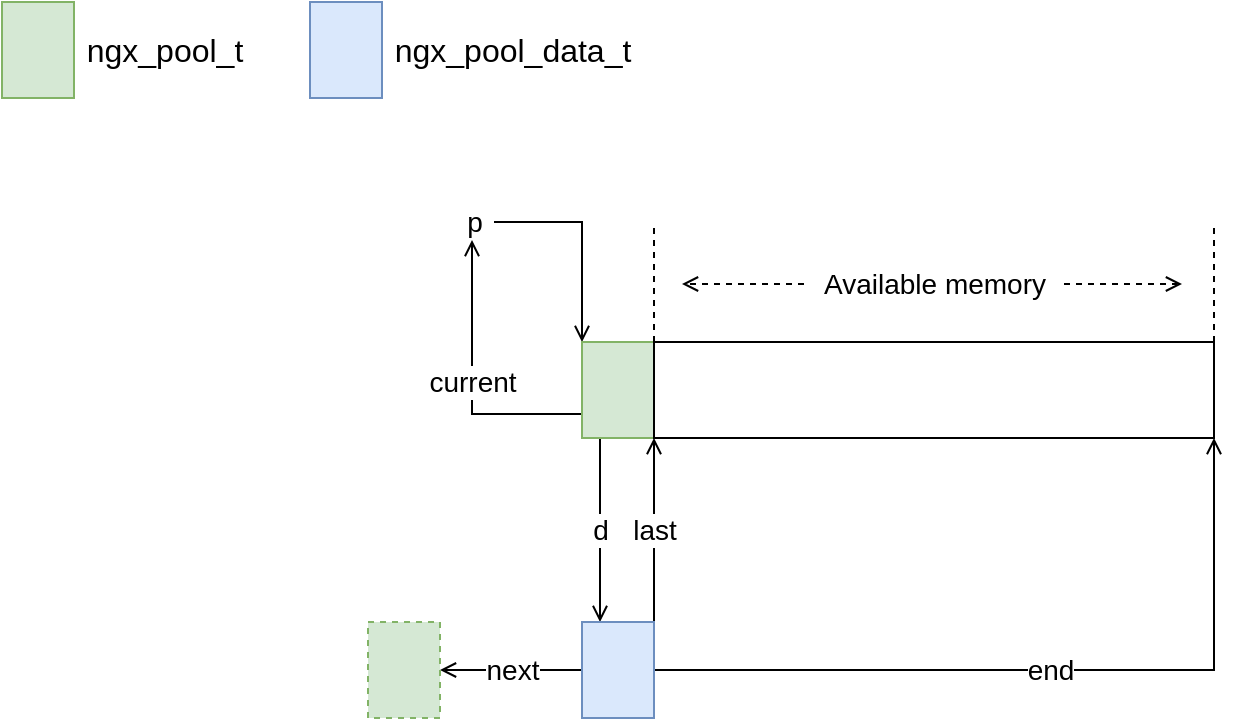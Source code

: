 <mxfile version="15.4.0" type="device" pages="11"><diagram id="cmoMi3K9rXhlNPdcpctf" name="pool-creation"><mxGraphModel dx="1086" dy="966" grid="1" gridSize="10" guides="1" tooltips="1" connect="1" arrows="1" fold="1" page="1" pageScale="1" pageWidth="850" pageHeight="1100" math="0" shadow="0"><root><mxCell id="niCpXo1mGJydqC1WPOSi-0"/><mxCell id="niCpXo1mGJydqC1WPOSi-1" parent="niCpXo1mGJydqC1WPOSi-0"/><mxCell id="VVFNkQJj6jXKP-GvTP3f-0" value="" style="rounded=0;whiteSpace=wrap;html=1;fillColor=#d5e8d4;fontSize=16;strokeColor=#82b366;" parent="niCpXo1mGJydqC1WPOSi-1" vertex="1"><mxGeometry x="30" y="30" width="36" height="48" as="geometry"/></mxCell><mxCell id="VVFNkQJj6jXKP-GvTP3f-1" value="ngx_pool_t" style="text;html=1;align=center;verticalAlign=middle;resizable=0;points=[];autosize=1;fontSize=16;fontColor=#000000;" parent="niCpXo1mGJydqC1WPOSi-1" vertex="1"><mxGeometry x="66" y="44" width="90" height="20" as="geometry"/></mxCell><mxCell id="VVFNkQJj6jXKP-GvTP3f-2" value="" style="rounded=0;whiteSpace=wrap;html=1;fillColor=#dae8fc;fontSize=16;strokeColor=#6c8ebf;" parent="niCpXo1mGJydqC1WPOSi-1" vertex="1"><mxGeometry x="184" y="30" width="36" height="48" as="geometry"/></mxCell><mxCell id="VVFNkQJj6jXKP-GvTP3f-3" value="ngx_pool_data_t" style="text;html=1;align=center;verticalAlign=middle;resizable=0;points=[];autosize=1;fontSize=16;fontColor=#000000;" parent="niCpXo1mGJydqC1WPOSi-1" vertex="1"><mxGeometry x="220" y="44" width="130" height="20" as="geometry"/></mxCell><mxCell id="VVFNkQJj6jXKP-GvTP3f-9" value="d" style="edgeStyle=orthogonalEdgeStyle;rounded=0;orthogonalLoop=1;jettySize=auto;html=1;exitX=0.25;exitY=1;exitDx=0;exitDy=0;entryX=0.25;entryY=0;entryDx=0;entryDy=0;startArrow=none;startFill=0;endArrow=open;endFill=0;fontSize=14;fontColor=#000000;" parent="niCpXo1mGJydqC1WPOSi-1" source="VVFNkQJj6jXKP-GvTP3f-4" target="VVFNkQJj6jXKP-GvTP3f-7" edge="1"><mxGeometry relative="1" as="geometry"/></mxCell><mxCell id="VVFNkQJj6jXKP-GvTP3f-11" style="edgeStyle=orthogonalEdgeStyle;rounded=0;orthogonalLoop=1;jettySize=auto;html=1;startArrow=none;startFill=0;endArrow=open;endFill=0;fontSize=14;fontColor=#000000;entryX=0;entryY=0;entryDx=0;entryDy=0;" parent="niCpXo1mGJydqC1WPOSi-1" source="VVFNkQJj6jXKP-GvTP3f-12" target="VVFNkQJj6jXKP-GvTP3f-4" edge="1"><mxGeometry relative="1" as="geometry"><mxPoint x="320" y="190" as="targetPoint"/><mxPoint x="280" y="140" as="sourcePoint"/></mxGeometry></mxCell><mxCell id="VVFNkQJj6jXKP-GvTP3f-13" value="current" style="edgeStyle=orthogonalEdgeStyle;rounded=0;orthogonalLoop=1;jettySize=auto;html=1;exitX=0;exitY=0.75;exitDx=0;exitDy=0;entryX=0.45;entryY=0.95;entryDx=0;entryDy=0;entryPerimeter=0;startArrow=none;startFill=0;endArrow=open;endFill=0;fontSize=14;fontColor=#000000;" parent="niCpXo1mGJydqC1WPOSi-1" source="VVFNkQJj6jXKP-GvTP3f-4" target="VVFNkQJj6jXKP-GvTP3f-12" edge="1"><mxGeometry relative="1" as="geometry"/></mxCell><mxCell id="VVFNkQJj6jXKP-GvTP3f-4" value="" style="rounded=0;whiteSpace=wrap;html=1;fillColor=#d5e8d4;fontSize=16;strokeColor=#82b366;" parent="niCpXo1mGJydqC1WPOSi-1" vertex="1"><mxGeometry x="320" y="200" width="36" height="48" as="geometry"/></mxCell><mxCell id="VVFNkQJj6jXKP-GvTP3f-18" style="edgeStyle=none;rounded=0;orthogonalLoop=1;jettySize=auto;html=1;exitX=0;exitY=0;exitDx=0;exitDy=0;startArrow=none;startFill=0;endArrow=none;endFill=0;fontSize=14;fontColor=#000000;dashed=1;" parent="niCpXo1mGJydqC1WPOSi-1" source="VVFNkQJj6jXKP-GvTP3f-5" edge="1"><mxGeometry relative="1" as="geometry"><mxPoint x="356" y="140" as="targetPoint"/></mxGeometry></mxCell><mxCell id="VVFNkQJj6jXKP-GvTP3f-19" style="edgeStyle=none;rounded=0;orthogonalLoop=1;jettySize=auto;html=1;exitX=1;exitY=0;exitDx=0;exitDy=0;dashed=1;startArrow=none;startFill=0;endArrow=none;endFill=0;fontSize=14;fontColor=#000000;" parent="niCpXo1mGJydqC1WPOSi-1" source="VVFNkQJj6jXKP-GvTP3f-5" edge="1"><mxGeometry relative="1" as="geometry"><mxPoint x="636" y="140" as="targetPoint"/></mxGeometry></mxCell><mxCell id="VVFNkQJj6jXKP-GvTP3f-5" value="" style="rounded=0;whiteSpace=wrap;html=1;fillColor=none;fontSize=14;fontColor=#000000;glass=0;comic=0;shadow=0;" parent="niCpXo1mGJydqC1WPOSi-1" vertex="1"><mxGeometry x="356" y="200" width="280" height="48" as="geometry"/></mxCell><mxCell id="VVFNkQJj6jXKP-GvTP3f-8" value="next" style="edgeStyle=none;rounded=0;orthogonalLoop=1;jettySize=auto;html=1;exitX=0;exitY=0.5;exitDx=0;exitDy=0;startArrow=none;startFill=0;endArrow=open;endFill=0;fontSize=14;fontColor=#000000;entryX=1;entryY=0.5;entryDx=0;entryDy=0;" parent="niCpXo1mGJydqC1WPOSi-1" source="VVFNkQJj6jXKP-GvTP3f-7" target="VVFNkQJj6jXKP-GvTP3f-15" edge="1"><mxGeometry relative="1" as="geometry"><mxPoint x="420" y="364" as="targetPoint"/></mxGeometry></mxCell><mxCell id="VVFNkQJj6jXKP-GvTP3f-16" value="last" style="rounded=0;orthogonalLoop=1;jettySize=auto;html=1;exitX=1;exitY=0;exitDx=0;exitDy=0;entryX=0;entryY=1;entryDx=0;entryDy=0;startArrow=none;startFill=0;endArrow=open;endFill=0;fontSize=14;fontColor=#000000;" parent="niCpXo1mGJydqC1WPOSi-1" source="VVFNkQJj6jXKP-GvTP3f-7" target="VVFNkQJj6jXKP-GvTP3f-5" edge="1"><mxGeometry relative="1" as="geometry"/></mxCell><mxCell id="VVFNkQJj6jXKP-GvTP3f-17" value="end" style="edgeStyle=orthogonalEdgeStyle;rounded=0;orthogonalLoop=1;jettySize=auto;html=1;exitX=1;exitY=0.5;exitDx=0;exitDy=0;entryX=1;entryY=1;entryDx=0;entryDy=0;startArrow=none;startFill=0;endArrow=open;endFill=0;fontSize=14;fontColor=#000000;" parent="niCpXo1mGJydqC1WPOSi-1" source="VVFNkQJj6jXKP-GvTP3f-7" target="VVFNkQJj6jXKP-GvTP3f-5" edge="1"><mxGeometry relative="1" as="geometry"/></mxCell><mxCell id="VVFNkQJj6jXKP-GvTP3f-7" value="" style="rounded=0;whiteSpace=wrap;html=1;fillColor=#dae8fc;fontSize=16;strokeColor=#6c8ebf;" parent="niCpXo1mGJydqC1WPOSi-1" vertex="1"><mxGeometry x="320" y="340" width="36" height="48" as="geometry"/></mxCell><mxCell id="VVFNkQJj6jXKP-GvTP3f-12" value="p" style="text;html=1;align=center;verticalAlign=middle;resizable=0;points=[];autosize=1;fontSize=14;fontColor=#000000;" parent="niCpXo1mGJydqC1WPOSi-1" vertex="1"><mxGeometry x="256" y="130" width="20" height="20" as="geometry"/></mxCell><mxCell id="VVFNkQJj6jXKP-GvTP3f-15" value="" style="rounded=0;whiteSpace=wrap;html=1;fillColor=#d5e8d4;fontSize=16;strokeColor=#82b366;dashed=1;" parent="niCpXo1mGJydqC1WPOSi-1" vertex="1"><mxGeometry x="213" y="340" width="36" height="48" as="geometry"/></mxCell><mxCell id="VVFNkQJj6jXKP-GvTP3f-22" value="" style="edgeStyle=none;rounded=0;orthogonalLoop=1;jettySize=auto;html=1;dashed=1;startArrow=none;startFill=0;endArrow=open;endFill=0;fontSize=14;fontColor=#000000;" parent="niCpXo1mGJydqC1WPOSi-1" source="VVFNkQJj6jXKP-GvTP3f-20" edge="1"><mxGeometry relative="1" as="geometry"><mxPoint x="370" y="171" as="targetPoint"/></mxGeometry></mxCell><mxCell id="VVFNkQJj6jXKP-GvTP3f-24" value="" style="edgeStyle=none;rounded=0;orthogonalLoop=1;jettySize=auto;html=1;dashed=1;startArrow=none;startFill=0;endArrow=open;endFill=0;fontSize=14;fontColor=#000000;" parent="niCpXo1mGJydqC1WPOSi-1" source="VVFNkQJj6jXKP-GvTP3f-20" edge="1"><mxGeometry relative="1" as="geometry"><mxPoint x="620" y="171" as="targetPoint"/></mxGeometry></mxCell><mxCell id="VVFNkQJj6jXKP-GvTP3f-20" value="Available memory" style="text;html=1;align=center;verticalAlign=middle;resizable=0;points=[];autosize=1;fontSize=14;fontColor=#000000;" parent="niCpXo1mGJydqC1WPOSi-1" vertex="1"><mxGeometry x="431" y="161" width="130" height="20" as="geometry"/></mxCell></root></mxGraphModel></diagram><diagram id="bVqW2gwnQENJDvpZn7nf" name="pool-palloc-small-current"><mxGraphModel dx="1086" dy="966" grid="1" gridSize="10" guides="1" tooltips="1" connect="1" arrows="1" fold="1" page="1" pageScale="1" pageWidth="850" pageHeight="1100" math="0" shadow="0"><root><mxCell id="1-sUpY988xqGtIe9ENlg-0"/><mxCell id="1-sUpY988xqGtIe9ENlg-1" parent="1-sUpY988xqGtIe9ENlg-0"/><mxCell id="Sx10rmV4CI0V4T5bTPcn-0" value="" style="rounded=0;whiteSpace=wrap;html=1;fillColor=#d5e8d4;fontSize=16;strokeColor=#82b366;" parent="1-sUpY988xqGtIe9ENlg-1" vertex="1"><mxGeometry x="30" y="30" width="36" height="48" as="geometry"/></mxCell><mxCell id="Sx10rmV4CI0V4T5bTPcn-1" value="ngx_pool_t" style="text;html=1;align=center;verticalAlign=middle;resizable=0;points=[];autosize=1;fontSize=16;fontColor=#000000;" parent="1-sUpY988xqGtIe9ENlg-1" vertex="1"><mxGeometry x="66" y="44" width="90" height="20" as="geometry"/></mxCell><mxCell id="Sx10rmV4CI0V4T5bTPcn-2" value="" style="rounded=0;whiteSpace=wrap;html=1;fillColor=#dae8fc;fontSize=16;strokeColor=#6c8ebf;" parent="1-sUpY988xqGtIe9ENlg-1" vertex="1"><mxGeometry x="184" y="30" width="36" height="48" as="geometry"/></mxCell><mxCell id="Sx10rmV4CI0V4T5bTPcn-3" value="ngx_pool_data_t" style="text;html=1;align=center;verticalAlign=middle;resizable=0;points=[];autosize=1;fontSize=16;fontColor=#000000;" parent="1-sUpY988xqGtIe9ENlg-1" vertex="1"><mxGeometry x="220" y="44" width="130" height="20" as="geometry"/></mxCell><mxCell id="Sx10rmV4CI0V4T5bTPcn-4" value="d" style="edgeStyle=orthogonalEdgeStyle;rounded=0;orthogonalLoop=1;jettySize=auto;html=1;exitX=0.25;exitY=1;exitDx=0;exitDy=0;entryX=0.25;entryY=0;entryDx=0;entryDy=0;startArrow=none;startFill=0;endArrow=open;endFill=0;fontSize=14;fontColor=#000000;" parent="1-sUpY988xqGtIe9ENlg-1" source="Sx10rmV4CI0V4T5bTPcn-7" target="Sx10rmV4CI0V4T5bTPcn-14" edge="1"><mxGeometry relative="1" as="geometry"/></mxCell><mxCell id="Sx10rmV4CI0V4T5bTPcn-6" value="current" style="edgeStyle=orthogonalEdgeStyle;rounded=0;orthogonalLoop=1;jettySize=auto;html=1;exitX=0;exitY=0.75;exitDx=0;exitDy=0;entryX=0;entryY=0;entryDx=0;entryDy=0;startArrow=none;startFill=0;endArrow=open;endFill=0;fontSize=14;fontColor=#000000;" parent="1-sUpY988xqGtIe9ENlg-1" source="Sx10rmV4CI0V4T5bTPcn-7" target="Sx10rmV4CI0V4T5bTPcn-7" edge="1"><mxGeometry relative="1" as="geometry"><mxPoint x="265" y="149" as="targetPoint"/><Array as="points"><mxPoint x="280" y="236"/><mxPoint x="280" y="200"/></Array></mxGeometry></mxCell><mxCell id="Sx10rmV4CI0V4T5bTPcn-7" value="" style="rounded=0;whiteSpace=wrap;html=1;fillColor=#d5e8d4;fontSize=16;strokeColor=#82b366;" parent="1-sUpY988xqGtIe9ENlg-1" vertex="1"><mxGeometry x="320" y="200" width="36" height="48" as="geometry"/></mxCell><mxCell id="Sx10rmV4CI0V4T5bTPcn-8" style="edgeStyle=none;rounded=0;orthogonalLoop=1;jettySize=auto;html=1;exitX=0;exitY=0;exitDx=0;exitDy=0;startArrow=open;startFill=0;endArrow=none;endFill=0;fontSize=14;fontColor=#000000;" parent="1-sUpY988xqGtIe9ENlg-1" edge="1"><mxGeometry relative="1" as="geometry"><mxPoint x="388" y="140" as="targetPoint"/><mxPoint x="388" y="200" as="sourcePoint"/></mxGeometry></mxCell><mxCell id="Sx10rmV4CI0V4T5bTPcn-9" style="edgeStyle=none;rounded=0;orthogonalLoop=1;jettySize=auto;html=1;exitX=1;exitY=0;exitDx=0;exitDy=0;dashed=1;startArrow=none;startFill=0;endArrow=none;endFill=0;fontSize=14;fontColor=#000000;" parent="1-sUpY988xqGtIe9ENlg-1" source="Sx10rmV4CI0V4T5bTPcn-10" edge="1"><mxGeometry relative="1" as="geometry"><mxPoint x="636" y="140" as="targetPoint"/></mxGeometry></mxCell><mxCell id="Sx10rmV4CI0V4T5bTPcn-10" value="" style="rounded=0;whiteSpace=wrap;html=1;fillColor=none;fontSize=14;fontColor=#000000;glass=0;comic=0;shadow=0;" parent="1-sUpY988xqGtIe9ENlg-1" vertex="1"><mxGeometry x="356" y="200" width="280" height="48" as="geometry"/></mxCell><mxCell id="Sx10rmV4CI0V4T5bTPcn-11" value="next" style="edgeStyle=none;rounded=0;orthogonalLoop=1;jettySize=auto;html=1;exitX=0;exitY=0.5;exitDx=0;exitDy=0;startArrow=none;startFill=0;endArrow=open;endFill=0;fontSize=14;fontColor=#000000;entryX=1;entryY=0.5;entryDx=0;entryDy=0;" parent="1-sUpY988xqGtIe9ENlg-1" source="Sx10rmV4CI0V4T5bTPcn-14" target="Sx10rmV4CI0V4T5bTPcn-16" edge="1"><mxGeometry relative="1" as="geometry"><mxPoint x="420" y="364" as="targetPoint"/></mxGeometry></mxCell><mxCell id="Sx10rmV4CI0V4T5bTPcn-12" value="last" style="rounded=0;orthogonalLoop=1;jettySize=auto;html=1;exitX=1;exitY=0.25;exitDx=0;exitDy=0;entryX=0.121;entryY=1.042;entryDx=0;entryDy=0;startArrow=none;startFill=0;endArrow=open;endFill=0;fontSize=14;fontColor=#000000;entryPerimeter=0;edgeStyle=orthogonalEdgeStyle;dashed=1;" parent="1-sUpY988xqGtIe9ENlg-1" source="Sx10rmV4CI0V4T5bTPcn-14" target="Sx10rmV4CI0V4T5bTPcn-10" edge="1"><mxGeometry relative="1" as="geometry"/></mxCell><mxCell id="Sx10rmV4CI0V4T5bTPcn-13" value="end" style="edgeStyle=orthogonalEdgeStyle;rounded=0;orthogonalLoop=1;jettySize=auto;html=1;exitX=1;exitY=0.75;exitDx=0;exitDy=0;entryX=1;entryY=1;entryDx=0;entryDy=0;startArrow=none;startFill=0;endArrow=open;endFill=0;fontSize=14;fontColor=#000000;" parent="1-sUpY988xqGtIe9ENlg-1" source="Sx10rmV4CI0V4T5bTPcn-14" target="Sx10rmV4CI0V4T5bTPcn-10" edge="1"><mxGeometry relative="1" as="geometry"/></mxCell><mxCell id="Sx10rmV4CI0V4T5bTPcn-23" value="last" style="edgeStyle=orthogonalEdgeStyle;rounded=0;orthogonalLoop=1;jettySize=auto;html=1;exitX=1;exitY=0.5;exitDx=0;exitDy=0;entryX=0.5;entryY=1;entryDx=0;entryDy=0;startArrow=none;startFill=0;endArrow=open;endFill=0;fontSize=14;fontColor=#7F00FF;strokeColor=#7F00FF;" parent="1-sUpY988xqGtIe9ENlg-1" source="Sx10rmV4CI0V4T5bTPcn-14" target="Sx10rmV4CI0V4T5bTPcn-10" edge="1"><mxGeometry relative="1" as="geometry"/></mxCell><mxCell id="Sx10rmV4CI0V4T5bTPcn-14" value="" style="rounded=0;whiteSpace=wrap;html=1;fillColor=#dae8fc;fontSize=16;strokeColor=#6c8ebf;" parent="1-sUpY988xqGtIe9ENlg-1" vertex="1"><mxGeometry x="320" y="340" width="36" height="48" as="geometry"/></mxCell><mxCell id="Sx10rmV4CI0V4T5bTPcn-16" value="" style="rounded=0;whiteSpace=wrap;html=1;fillColor=#d5e8d4;fontSize=16;strokeColor=#82b366;dashed=1;" parent="1-sUpY988xqGtIe9ENlg-1" vertex="1"><mxGeometry x="213" y="340" width="36" height="48" as="geometry"/></mxCell><mxCell id="Sx10rmV4CI0V4T5bTPcn-17" value="" style="edgeStyle=none;rounded=0;orthogonalLoop=1;jettySize=auto;html=1;dashed=1;startArrow=none;startFill=0;endArrow=open;endFill=0;fontSize=14;fontColor=#000000;" parent="1-sUpY988xqGtIe9ENlg-1" source="Sx10rmV4CI0V4T5bTPcn-19" edge="1"><mxGeometry relative="1" as="geometry"><mxPoint x="410" y="171" as="targetPoint"/></mxGeometry></mxCell><mxCell id="Sx10rmV4CI0V4T5bTPcn-18" value="" style="edgeStyle=none;rounded=0;orthogonalLoop=1;jettySize=auto;html=1;dashed=1;startArrow=none;startFill=0;endArrow=open;endFill=0;fontSize=14;fontColor=#000000;" parent="1-sUpY988xqGtIe9ENlg-1" source="Sx10rmV4CI0V4T5bTPcn-19" edge="1"><mxGeometry relative="1" as="geometry"><mxPoint x="620" y="171" as="targetPoint"/></mxGeometry></mxCell><mxCell id="Sx10rmV4CI0V4T5bTPcn-19" value="Available memory before" style="text;html=1;align=center;verticalAlign=middle;resizable=0;points=[];autosize=1;fontSize=14;fontColor=#000000;" parent="1-sUpY988xqGtIe9ENlg-1" vertex="1"><mxGeometry x="430" y="161" width="170" height="20" as="geometry"/></mxCell><mxCell id="Sx10rmV4CI0V4T5bTPcn-21" value="" style="edgeStyle=none;rounded=0;orthogonalLoop=1;jettySize=auto;html=1;startArrow=none;startFill=0;endArrow=open;endFill=0;fontSize=14;fontColor=#000000;entryX=0;entryY=0;entryDx=0;entryDy=0;" parent="1-sUpY988xqGtIe9ENlg-1" source="Sx10rmV4CI0V4T5bTPcn-20" target="Sx10rmV4CI0V4T5bTPcn-7" edge="1"><mxGeometry relative="1" as="geometry"/></mxCell><mxCell id="Sx10rmV4CI0V4T5bTPcn-20" value="pool" style="text;html=1;align=center;verticalAlign=middle;resizable=0;points=[];autosize=1;fontSize=14;fontColor=#000000;" parent="1-sUpY988xqGtIe9ENlg-1" vertex="1"><mxGeometry x="300" y="110" width="40" height="20" as="geometry"/></mxCell><mxCell id="Sx10rmV4CI0V4T5bTPcn-27" value="" style="edgeStyle=orthogonalEdgeStyle;rounded=0;orthogonalLoop=1;jettySize=auto;html=1;startArrow=none;startFill=0;endArrow=open;endFill=0;strokeColor=#000000;fontSize=14;fontColor=#7F00FF;dashed=1;" parent="1-sUpY988xqGtIe9ENlg-1" source="Sx10rmV4CI0V4T5bTPcn-25" edge="1"><mxGeometry relative="1" as="geometry"><mxPoint x="480" y="290" as="targetPoint"/></mxGeometry></mxCell><mxCell id="Sx10rmV4CI0V4T5bTPcn-29" value="" style="edgeStyle=orthogonalEdgeStyle;rounded=0;orthogonalLoop=1;jettySize=auto;html=1;startArrow=none;startFill=0;endArrow=open;endFill=0;strokeColor=#000000;fontSize=14;fontColor=#7F00FF;dashed=1;" parent="1-sUpY988xqGtIe9ENlg-1" source="Sx10rmV4CI0V4T5bTPcn-25" edge="1"><mxGeometry relative="1" as="geometry"><mxPoint x="400" y="290" as="targetPoint"/></mxGeometry></mxCell><mxCell id="Sx10rmV4CI0V4T5bTPcn-25" value="size" style="text;html=1;align=center;verticalAlign=middle;resizable=0;points=[];autosize=1;fontSize=14;fontColor=#000000;" parent="1-sUpY988xqGtIe9ENlg-1" vertex="1"><mxGeometry x="420" y="280" width="40" height="20" as="geometry"/></mxCell><mxCell id="Sx10rmV4CI0V4T5bTPcn-30" value="m" style="text;html=1;align=center;verticalAlign=middle;resizable=0;points=[];autosize=1;fontSize=14;fontColor=#000000;" parent="1-sUpY988xqGtIe9ENlg-1" vertex="1"><mxGeometry x="374" y="120" width="30" height="20" as="geometry"/></mxCell></root></mxGraphModel></diagram><diagram id="z7TztAd6qm5qhJOM0rkC" name="pool-palloc-block"><mxGraphModel dx="1086" dy="966" grid="1" gridSize="10" guides="1" tooltips="1" connect="1" arrows="1" fold="1" page="1" pageScale="1" pageWidth="850" pageHeight="1100" math="0" shadow="0"><root><mxCell id="uJdMidEmykIrsQ2daHxG-0"/><mxCell id="uJdMidEmykIrsQ2daHxG-1" parent="uJdMidEmykIrsQ2daHxG-0"/><mxCell id="QfyzgNWwQKue43UwNTle-0" value="" style="rounded=0;whiteSpace=wrap;html=1;fillColor=#d5e8d4;fontSize=16;strokeColor=#82b366;" parent="uJdMidEmykIrsQ2daHxG-1" vertex="1"><mxGeometry x="30" y="30" width="36" height="48" as="geometry"/></mxCell><mxCell id="QfyzgNWwQKue43UwNTle-1" value="ngx_pool_t" style="text;html=1;align=center;verticalAlign=middle;resizable=0;points=[];autosize=1;fontSize=16;fontColor=#000000;" parent="uJdMidEmykIrsQ2daHxG-1" vertex="1"><mxGeometry x="66" y="44" width="90" height="20" as="geometry"/></mxCell><mxCell id="QfyzgNWwQKue43UwNTle-2" value="" style="rounded=0;whiteSpace=wrap;html=1;fillColor=#dae8fc;fontSize=16;strokeColor=#6c8ebf;" parent="uJdMidEmykIrsQ2daHxG-1" vertex="1"><mxGeometry x="184" y="30" width="36" height="48" as="geometry"/></mxCell><mxCell id="QfyzgNWwQKue43UwNTle-3" value="ngx_pool_data_t" style="text;html=1;align=center;verticalAlign=middle;resizable=0;points=[];autosize=1;fontSize=16;fontColor=#000000;" parent="uJdMidEmykIrsQ2daHxG-1" vertex="1"><mxGeometry x="220" y="44" width="130" height="20" as="geometry"/></mxCell><mxCell id="QfyzgNWwQKue43UwNTle-4" value="d" style="edgeStyle=orthogonalEdgeStyle;rounded=0;orthogonalLoop=1;jettySize=auto;html=1;exitX=0.25;exitY=1;exitDx=0;exitDy=0;entryX=0.25;entryY=0;entryDx=0;entryDy=0;startArrow=none;startFill=0;endArrow=open;endFill=0;fontSize=14;fontColor=#000000;" parent="uJdMidEmykIrsQ2daHxG-1" source="QfyzgNWwQKue43UwNTle-7" target="QfyzgNWwQKue43UwNTle-14" edge="1"><mxGeometry relative="1" as="geometry"/></mxCell><mxCell id="QfyzgNWwQKue43UwNTle-5" style="rounded=0;orthogonalLoop=1;jettySize=auto;html=1;startArrow=none;startFill=0;endArrow=open;endFill=0;fontSize=14;fontColor=#000000;entryX=0;entryY=0;entryDx=0;entryDy=0;" parent="uJdMidEmykIrsQ2daHxG-1" source="QfyzgNWwQKue43UwNTle-15" target="QfyzgNWwQKue43UwNTle-7" edge="1"><mxGeometry relative="1" as="geometry"><mxPoint x="320" y="620" as="targetPoint"/><mxPoint x="280" y="570" as="sourcePoint"/></mxGeometry></mxCell><mxCell id="QfyzgNWwQKue43UwNTle-7" value="" style="rounded=0;whiteSpace=wrap;html=1;fillColor=#d5e8d4;fontSize=16;strokeColor=#82b366;" parent="uJdMidEmykIrsQ2daHxG-1" vertex="1"><mxGeometry x="320" y="630" width="36" height="48" as="geometry"/></mxCell><mxCell id="QfyzgNWwQKue43UwNTle-8" style="edgeStyle=none;rounded=0;orthogonalLoop=1;jettySize=auto;html=1;exitX=0;exitY=0;exitDx=0;exitDy=0;startArrow=none;startFill=0;endArrow=none;endFill=0;fontSize=14;fontColor=#000000;dashed=1;" parent="uJdMidEmykIrsQ2daHxG-1" edge="1"><mxGeometry relative="1" as="geometry"><mxPoint x="339" y="570" as="targetPoint"/><mxPoint x="339" y="630" as="sourcePoint"/></mxGeometry></mxCell><mxCell id="QfyzgNWwQKue43UwNTle-9" style="edgeStyle=none;rounded=0;orthogonalLoop=1;jettySize=auto;html=1;exitX=1;exitY=0;exitDx=0;exitDy=0;dashed=1;startArrow=none;startFill=0;endArrow=none;endFill=0;fontSize=14;fontColor=#000000;" parent="uJdMidEmykIrsQ2daHxG-1" source="QfyzgNWwQKue43UwNTle-10" edge="1"><mxGeometry relative="1" as="geometry"><mxPoint x="636" y="570" as="targetPoint"/></mxGeometry></mxCell><mxCell id="QfyzgNWwQKue43UwNTle-10" value="" style="rounded=0;whiteSpace=wrap;html=1;fillColor=none;fontSize=14;fontColor=#000000;glass=0;comic=0;shadow=0;" parent="uJdMidEmykIrsQ2daHxG-1" vertex="1"><mxGeometry x="356" y="630" width="280" height="48" as="geometry"/></mxCell><mxCell id="QfyzgNWwQKue43UwNTle-11" value="next" style="edgeStyle=none;rounded=0;orthogonalLoop=1;jettySize=auto;html=1;exitX=0;exitY=0.5;exitDx=0;exitDy=0;startArrow=none;startFill=0;endArrow=open;endFill=0;fontSize=14;fontColor=#000000;entryX=1;entryY=0.5;entryDx=0;entryDy=0;" parent="uJdMidEmykIrsQ2daHxG-1" source="QfyzgNWwQKue43UwNTle-14" target="QfyzgNWwQKue43UwNTle-16" edge="1"><mxGeometry relative="1" as="geometry"><mxPoint x="420" y="794" as="targetPoint"/></mxGeometry></mxCell><mxCell id="QfyzgNWwQKue43UwNTle-12" value="last" style="rounded=0;orthogonalLoop=1;jettySize=auto;html=1;exitX=1;exitY=0.25;exitDx=0;exitDy=0;entryX=0.629;entryY=1.021;entryDx=0;entryDy=0;startArrow=none;startFill=0;endArrow=open;endFill=0;fontSize=14;fontColor=#000000;entryPerimeter=0;edgeStyle=orthogonalEdgeStyle;" parent="uJdMidEmykIrsQ2daHxG-1" source="QfyzgNWwQKue43UwNTle-14" target="QfyzgNWwQKue43UwNTle-10" edge="1"><mxGeometry relative="1" as="geometry"/></mxCell><mxCell id="QfyzgNWwQKue43UwNTle-13" value="end" style="edgeStyle=orthogonalEdgeStyle;rounded=0;orthogonalLoop=1;jettySize=auto;html=1;exitX=1;exitY=0.75;exitDx=0;exitDy=0;entryX=1;entryY=1;entryDx=0;entryDy=0;startArrow=none;startFill=0;endArrow=open;endFill=0;fontSize=14;fontColor=#000000;" parent="uJdMidEmykIrsQ2daHxG-1" source="QfyzgNWwQKue43UwNTle-14" target="QfyzgNWwQKue43UwNTle-10" edge="1"><mxGeometry relative="1" as="geometry"/></mxCell><mxCell id="QfyzgNWwQKue43UwNTle-14" value="" style="rounded=0;whiteSpace=wrap;html=1;fillColor=#dae8fc;fontSize=16;strokeColor=#6c8ebf;" parent="uJdMidEmykIrsQ2daHxG-1" vertex="1"><mxGeometry x="320" y="770" width="36" height="48" as="geometry"/></mxCell><mxCell id="QfyzgNWwQKue43UwNTle-15" value="new" style="text;html=1;align=center;verticalAlign=middle;resizable=0;points=[];autosize=1;fontSize=14;fontColor=#000000;" parent="uJdMidEmykIrsQ2daHxG-1" vertex="1"><mxGeometry x="209" y="620" width="40" height="20" as="geometry"/></mxCell><mxCell id="QfyzgNWwQKue43UwNTle-16" value="" style="rounded=0;whiteSpace=wrap;html=1;fillColor=#d5e8d4;fontSize=16;strokeColor=#82b366;dashed=1;" parent="uJdMidEmykIrsQ2daHxG-1" vertex="1"><mxGeometry x="213" y="770" width="36" height="48" as="geometry"/></mxCell><mxCell id="QfyzgNWwQKue43UwNTle-17" value="" style="edgeStyle=none;rounded=0;orthogonalLoop=1;jettySize=auto;html=1;dashed=1;startArrow=none;startFill=0;endArrow=open;endFill=0;fontSize=14;fontColor=#000000;" parent="uJdMidEmykIrsQ2daHxG-1" source="QfyzgNWwQKue43UwNTle-19" edge="1"><mxGeometry relative="1" as="geometry"><mxPoint x="350" y="601" as="targetPoint"/></mxGeometry></mxCell><mxCell id="QfyzgNWwQKue43UwNTle-18" value="" style="edgeStyle=none;rounded=0;orthogonalLoop=1;jettySize=auto;html=1;dashed=1;startArrow=none;startFill=0;endArrow=open;endFill=0;fontSize=14;fontColor=#000000;" parent="uJdMidEmykIrsQ2daHxG-1" source="QfyzgNWwQKue43UwNTle-19" edge="1"><mxGeometry relative="1" as="geometry"><mxPoint x="620" y="601" as="targetPoint"/></mxGeometry></mxCell><mxCell id="QfyzgNWwQKue43UwNTle-19" value="All available memory" style="text;html=1;align=center;verticalAlign=middle;resizable=0;points=[];autosize=1;fontSize=14;fontColor=#000000;" parent="uJdMidEmykIrsQ2daHxG-1" vertex="1"><mxGeometry x="420" y="591" width="140" height="20" as="geometry"/></mxCell><mxCell id="QfyzgNWwQKue43UwNTle-20" value="d" style="edgeStyle=orthogonalEdgeStyle;rounded=0;orthogonalLoop=1;jettySize=auto;html=1;exitX=0.25;exitY=1;exitDx=0;exitDy=0;entryX=0.25;entryY=0;entryDx=0;entryDy=0;startArrow=none;startFill=0;endArrow=open;endFill=0;fontSize=14;fontColor=#000000;" parent="uJdMidEmykIrsQ2daHxG-1" source="QfyzgNWwQKue43UwNTle-23" target="QfyzgNWwQKue43UwNTle-30" edge="1"><mxGeometry relative="1" as="geometry"/></mxCell><mxCell id="QfyzgNWwQKue43UwNTle-21" style="edgeStyle=orthogonalEdgeStyle;rounded=0;orthogonalLoop=1;jettySize=auto;html=1;startArrow=none;startFill=0;endArrow=open;endFill=0;fontSize=14;fontColor=#000000;entryX=0;entryY=0;entryDx=0;entryDy=0;" parent="uJdMidEmykIrsQ2daHxG-1" source="QfyzgNWwQKue43UwNTle-31" target="QfyzgNWwQKue43UwNTle-23" edge="1"><mxGeometry relative="1" as="geometry"><mxPoint x="320" y="240" as="targetPoint"/><mxPoint x="280" y="190" as="sourcePoint"/></mxGeometry></mxCell><mxCell id="QfyzgNWwQKue43UwNTle-22" value="current" style="edgeStyle=orthogonalEdgeStyle;rounded=0;orthogonalLoop=1;jettySize=auto;html=1;exitX=0;exitY=0.75;exitDx=0;exitDy=0;entryX=0.45;entryY=0.95;entryDx=0;entryDy=0;entryPerimeter=0;startArrow=none;startFill=0;endArrow=open;endFill=0;fontSize=14;fontColor=#000000;" parent="uJdMidEmykIrsQ2daHxG-1" source="QfyzgNWwQKue43UwNTle-23" target="QfyzgNWwQKue43UwNTle-31" edge="1"><mxGeometry relative="1" as="geometry"/></mxCell><mxCell id="QfyzgNWwQKue43UwNTle-23" value="" style="rounded=0;whiteSpace=wrap;html=1;fillColor=#d5e8d4;fontSize=16;strokeColor=#82b366;" parent="uJdMidEmykIrsQ2daHxG-1" vertex="1"><mxGeometry x="320" y="250" width="36" height="48" as="geometry"/></mxCell><mxCell id="QfyzgNWwQKue43UwNTle-24" style="edgeStyle=none;rounded=0;orthogonalLoop=1;jettySize=auto;html=1;exitX=0.371;exitY=0;exitDx=0;exitDy=0;startArrow=none;startFill=0;endArrow=none;endFill=0;fontSize=14;fontColor=#000000;dashed=1;exitPerimeter=0;" parent="uJdMidEmykIrsQ2daHxG-1" source="QfyzgNWwQKue43UwNTle-26" edge="1"><mxGeometry relative="1" as="geometry"><mxPoint x="460" y="190" as="targetPoint"/></mxGeometry></mxCell><mxCell id="QfyzgNWwQKue43UwNTle-25" style="edgeStyle=none;rounded=0;orthogonalLoop=1;jettySize=auto;html=1;exitX=1;exitY=0;exitDx=0;exitDy=0;dashed=1;startArrow=none;startFill=0;endArrow=none;endFill=0;fontSize=14;fontColor=#000000;" parent="uJdMidEmykIrsQ2daHxG-1" source="QfyzgNWwQKue43UwNTle-26" edge="1"><mxGeometry relative="1" as="geometry"><mxPoint x="636" y="190" as="targetPoint"/></mxGeometry></mxCell><mxCell id="QfyzgNWwQKue43UwNTle-26" value="" style="rounded=0;whiteSpace=wrap;html=1;fillColor=none;fontSize=14;fontColor=#000000;glass=0;comic=0;shadow=0;" parent="uJdMidEmykIrsQ2daHxG-1" vertex="1"><mxGeometry x="356" y="250" width="280" height="48" as="geometry"/></mxCell><mxCell id="QfyzgNWwQKue43UwNTle-27" value="next" style="edgeStyle=none;rounded=0;orthogonalLoop=1;jettySize=auto;html=1;exitX=0;exitY=0.5;exitDx=0;exitDy=0;startArrow=none;startFill=0;endArrow=open;endFill=0;fontSize=14;fontColor=#7F00FF;entryX=1;entryY=0.5;entryDx=0;entryDy=0;dashed=1;fillColor=#f8cecc;strokeColor=#7F00FF;" parent="uJdMidEmykIrsQ2daHxG-1" source="QfyzgNWwQKue43UwNTle-30" target="QfyzgNWwQKue43UwNTle-32" edge="1"><mxGeometry relative="1" as="geometry"><mxPoint x="420" y="414" as="targetPoint"/></mxGeometry></mxCell><mxCell id="QfyzgNWwQKue43UwNTle-28" value="last" style="rounded=0;orthogonalLoop=1;jettySize=auto;html=1;exitX=1;exitY=0.25;exitDx=0;exitDy=0;entryX=0.375;entryY=1.042;entryDx=0;entryDy=0;startArrow=none;startFill=0;endArrow=open;endFill=0;fontSize=14;fontColor=#000000;entryPerimeter=0;edgeStyle=orthogonalEdgeStyle;" parent="uJdMidEmykIrsQ2daHxG-1" source="QfyzgNWwQKue43UwNTle-30" target="QfyzgNWwQKue43UwNTle-26" edge="1"><mxGeometry relative="1" as="geometry"/></mxCell><mxCell id="QfyzgNWwQKue43UwNTle-29" value="end" style="edgeStyle=orthogonalEdgeStyle;rounded=0;orthogonalLoop=1;jettySize=auto;html=1;exitX=1;exitY=0.75;exitDx=0;exitDy=0;entryX=1;entryY=1;entryDx=0;entryDy=0;startArrow=none;startFill=0;endArrow=open;endFill=0;fontSize=14;fontColor=#000000;" parent="uJdMidEmykIrsQ2daHxG-1" source="QfyzgNWwQKue43UwNTle-30" target="QfyzgNWwQKue43UwNTle-26" edge="1"><mxGeometry relative="1" as="geometry"/></mxCell><mxCell id="QfyzgNWwQKue43UwNTle-42" value="next" style="edgeStyle=orthogonalEdgeStyle;rounded=0;orthogonalLoop=1;jettySize=auto;html=1;exitX=0;exitY=1;exitDx=0;exitDy=0;startArrow=none;startFill=0;endArrow=open;endFill=0;strokeColor=#7F00FF;fontSize=14;fontColor=#7F00FF;entryX=0;entryY=0;entryDx=0;entryDy=0;" parent="uJdMidEmykIrsQ2daHxG-1" source="QfyzgNWwQKue43UwNTle-30" target="QfyzgNWwQKue43UwNTle-7" edge="1"><mxGeometry relative="1" as="geometry"><mxPoint x="330" y="550" as="targetPoint"/></mxGeometry></mxCell><mxCell id="QfyzgNWwQKue43UwNTle-30" value="" style="rounded=0;whiteSpace=wrap;html=1;fillColor=#dae8fc;fontSize=16;strokeColor=#6c8ebf;" parent="uJdMidEmykIrsQ2daHxG-1" vertex="1"><mxGeometry x="320" y="390" width="36" height="48" as="geometry"/></mxCell><mxCell id="QfyzgNWwQKue43UwNTle-31" value="pool" style="text;html=1;align=center;verticalAlign=middle;resizable=0;points=[];autosize=1;fontSize=14;fontColor=#000000;" parent="uJdMidEmykIrsQ2daHxG-1" vertex="1"><mxGeometry x="246" y="180" width="40" height="20" as="geometry"/></mxCell><mxCell id="QfyzgNWwQKue43UwNTle-32" value="" style="rounded=0;whiteSpace=wrap;html=1;fillColor=#d5e8d4;fontSize=16;strokeColor=#82b366;dashed=1;" parent="uJdMidEmykIrsQ2daHxG-1" vertex="1"><mxGeometry x="213" y="390" width="36" height="48" as="geometry"/></mxCell><mxCell id="QfyzgNWwQKue43UwNTle-33" value="" style="edgeStyle=none;rounded=0;orthogonalLoop=1;jettySize=auto;html=1;dashed=1;startArrow=none;startFill=0;endArrow=open;endFill=0;fontSize=14;fontColor=#000000;" parent="uJdMidEmykIrsQ2daHxG-1" source="QfyzgNWwQKue43UwNTle-35" edge="1"><mxGeometry relative="1" as="geometry"><mxPoint x="460" y="221" as="targetPoint"/></mxGeometry></mxCell><mxCell id="QfyzgNWwQKue43UwNTle-34" value="" style="edgeStyle=none;rounded=0;orthogonalLoop=1;jettySize=auto;html=1;dashed=1;startArrow=none;startFill=0;endArrow=open;endFill=0;fontSize=14;fontColor=#000000;" parent="uJdMidEmykIrsQ2daHxG-1" source="QfyzgNWwQKue43UwNTle-35" edge="1"><mxGeometry relative="1" as="geometry"><mxPoint x="630" y="221" as="targetPoint"/></mxGeometry></mxCell><mxCell id="QfyzgNWwQKue43UwNTle-35" value="Available memory" style="text;html=1;align=center;verticalAlign=middle;resizable=0;points=[];autosize=1;fontSize=14;fontColor=#000000;" parent="uJdMidEmykIrsQ2daHxG-1" vertex="1"><mxGeometry x="480" y="211" width="130" height="20" as="geometry"/></mxCell><mxCell id="QfyzgNWwQKue43UwNTle-36" style="edgeStyle=none;rounded=0;orthogonalLoop=1;jettySize=auto;html=1;exitX=0;exitY=0;exitDx=0;exitDy=0;startArrow=none;startFill=0;endArrow=none;endFill=0;fontSize=14;fontColor=#000000;dashed=1;" parent="uJdMidEmykIrsQ2daHxG-1" edge="1"><mxGeometry relative="1" as="geometry"><mxPoint x="340.5" y="678" as="targetPoint"/><mxPoint x="340.5" y="738" as="sourcePoint"/></mxGeometry></mxCell><mxCell id="QfyzgNWwQKue43UwNTle-39" value="" style="edgeStyle=orthogonalEdgeStyle;rounded=0;orthogonalLoop=1;jettySize=auto;html=1;startArrow=none;startFill=0;endArrow=open;endFill=0;strokeColor=#000000;fontSize=14;fontColor=#000000;dashed=1;" parent="uJdMidEmykIrsQ2daHxG-1" source="QfyzgNWwQKue43UwNTle-37" edge="1"><mxGeometry relative="1" as="geometry"><mxPoint x="350" y="710" as="targetPoint"/></mxGeometry></mxCell><mxCell id="QfyzgNWwQKue43UwNTle-41" value="" style="edgeStyle=orthogonalEdgeStyle;rounded=0;orthogonalLoop=1;jettySize=auto;html=1;startArrow=none;startFill=0;endArrow=open;endFill=0;strokeColor=#000000;fontSize=14;fontColor=#000000;dashed=1;" parent="uJdMidEmykIrsQ2daHxG-1" source="QfyzgNWwQKue43UwNTle-37" edge="1"><mxGeometry relative="1" as="geometry"><mxPoint x="525" y="710" as="targetPoint"/></mxGeometry></mxCell><mxCell id="QfyzgNWwQKue43UwNTle-37" value="size" style="text;html=1;align=center;verticalAlign=middle;resizable=0;points=[];autosize=1;fontSize=14;fontColor=#000000;" parent="uJdMidEmykIrsQ2daHxG-1" vertex="1"><mxGeometry x="418" y="700" width="40" height="20" as="geometry"/></mxCell></root></mxGraphModel></diagram><diagram id="473kaSY6Yb6l-XaJ5WJ8" name="pool-t-detail"><mxGraphModel dx="1086" dy="966" grid="1" gridSize="10" guides="1" tooltips="1" connect="1" arrows="1" fold="1" page="1" pageScale="1" pageWidth="850" pageHeight="1100" math="0" shadow="0"><root><mxCell id="I7yXiV1CM2vEQ1T70XRE-0"/><mxCell id="I7yXiV1CM2vEQ1T70XRE-1" parent="I7yXiV1CM2vEQ1T70XRE-0"/><mxCell id="ZIZqZ-rHxY7OWff0CGD_-5" style="edgeStyle=none;rounded=0;orthogonalLoop=1;jettySize=auto;html=1;exitX=1;exitY=0;exitDx=0;exitDy=0;startArrow=none;startFill=0;endArrow=none;endFill=0;strokeColor=#000000;fontSize=16;fontColor=#7F00FF;dashed=1;" parent="I7yXiV1CM2vEQ1T70XRE-1" source="ZIZqZ-rHxY7OWff0CGD_-0" edge="1"><mxGeometry relative="1" as="geometry"><mxPoint x="640" y="140" as="targetPoint"/></mxGeometry></mxCell><mxCell id="ZIZqZ-rHxY7OWff0CGD_-9" style="edgeStyle=none;rounded=0;orthogonalLoop=1;jettySize=auto;html=1;exitX=0;exitY=0;exitDx=0;exitDy=0;dashed=1;startArrow=none;startFill=0;endArrow=none;endFill=0;strokeColor=#000000;fontSize=16;fontColor=#000000;" parent="I7yXiV1CM2vEQ1T70XRE-1" source="ZIZqZ-rHxY7OWff0CGD_-0" edge="1"><mxGeometry relative="1" as="geometry"><mxPoint x="200" y="140" as="targetPoint"/></mxGeometry></mxCell><mxCell id="ZIZqZ-rHxY7OWff0CGD_-0" value="last" style="rounded=0;whiteSpace=wrap;html=1;fillColor=none;fontSize=16;fontColor=#000000;glass=0;comic=0;shadow=0;" parent="I7yXiV1CM2vEQ1T70XRE-1" vertex="1"><mxGeometry x="360" y="140" width="120" height="48" as="geometry"/></mxCell><mxCell id="ZIZqZ-rHxY7OWff0CGD_-1" value="end" style="rounded=0;whiteSpace=wrap;html=1;fillColor=none;fontSize=16;fontColor=#000000;glass=0;comic=0;shadow=0;" parent="I7yXiV1CM2vEQ1T70XRE-1" vertex="1"><mxGeometry x="360" y="188" width="120" height="48" as="geometry"/></mxCell><mxCell id="ZIZqZ-rHxY7OWff0CGD_-2" value="next" style="rounded=0;whiteSpace=wrap;html=1;fillColor=none;fontSize=16;fontColor=#000000;glass=0;comic=0;shadow=0;" parent="I7yXiV1CM2vEQ1T70XRE-1" vertex="1"><mxGeometry x="360" y="236" width="120" height="48" as="geometry"/></mxCell><mxCell id="ZIZqZ-rHxY7OWff0CGD_-3" value="failed" style="rounded=0;whiteSpace=wrap;html=1;fillColor=none;fontSize=16;fontColor=#000000;glass=0;comic=0;shadow=0;" parent="I7yXiV1CM2vEQ1T70XRE-1" vertex="1"><mxGeometry x="360" y="284" width="120" height="48" as="geometry"/></mxCell><mxCell id="ZIZqZ-rHxY7OWff0CGD_-6" style="edgeStyle=none;rounded=0;orthogonalLoop=1;jettySize=auto;html=1;exitX=1;exitY=0;exitDx=0;exitDy=0;startArrow=none;startFill=0;endArrow=none;endFill=0;strokeColor=#000000;fontSize=16;fontColor=#7F00FF;dashed=1;" parent="I7yXiV1CM2vEQ1T70XRE-1" source="ZIZqZ-rHxY7OWff0CGD_-4" edge="1"><mxGeometry relative="1" as="geometry"><mxPoint x="640" y="332" as="targetPoint"/></mxGeometry></mxCell><mxCell id="ZIZqZ-rHxY7OWff0CGD_-4" value="max" style="rounded=0;whiteSpace=wrap;html=1;fillColor=none;fontSize=16;fontColor=#000000;glass=0;comic=0;shadow=0;" parent="I7yXiV1CM2vEQ1T70XRE-1" vertex="1"><mxGeometry x="360" y="332" width="120" height="48" as="geometry"/></mxCell><mxCell id="ZIZqZ-rHxY7OWff0CGD_-7" value="current" style="rounded=0;whiteSpace=wrap;html=1;fillColor=none;fontSize=16;fontColor=#000000;glass=0;comic=0;shadow=0;" parent="I7yXiV1CM2vEQ1T70XRE-1" vertex="1"><mxGeometry x="360" y="380" width="120" height="48" as="geometry"/></mxCell><mxCell id="ZIZqZ-rHxY7OWff0CGD_-8" value="ngx_pool_data_t" style="text;html=1;align=center;verticalAlign=middle;resizable=0;points=[];autosize=1;fontSize=16;fontColor=#000000;" parent="I7yXiV1CM2vEQ1T70XRE-1" vertex="1"><mxGeometry x="490" y="224" width="130" height="20" as="geometry"/></mxCell><mxCell id="ZIZqZ-rHxY7OWff0CGD_-10" value="chain" style="rounded=0;whiteSpace=wrap;html=1;fillColor=none;fontSize=16;fontColor=#000000;glass=0;comic=0;shadow=0;" parent="I7yXiV1CM2vEQ1T70XRE-1" vertex="1"><mxGeometry x="360" y="428" width="120" height="48" as="geometry"/></mxCell><mxCell id="ZIZqZ-rHxY7OWff0CGD_-11" value="large" style="rounded=0;whiteSpace=wrap;html=1;fillColor=none;fontSize=16;fontColor=#000000;glass=0;comic=0;shadow=0;" parent="I7yXiV1CM2vEQ1T70XRE-1" vertex="1"><mxGeometry x="360" y="476" width="120" height="48" as="geometry"/></mxCell><mxCell id="ZIZqZ-rHxY7OWff0CGD_-12" value="cleanup" style="rounded=0;whiteSpace=wrap;html=1;fillColor=none;fontSize=16;fontColor=#000000;glass=0;comic=0;shadow=0;" parent="I7yXiV1CM2vEQ1T70XRE-1" vertex="1"><mxGeometry x="360" y="524" width="120" height="48" as="geometry"/></mxCell><mxCell id="ZIZqZ-rHxY7OWff0CGD_-14" style="edgeStyle=none;rounded=0;orthogonalLoop=1;jettySize=auto;html=1;exitX=0;exitY=1;exitDx=0;exitDy=0;dashed=1;startArrow=none;startFill=0;endArrow=none;endFill=0;strokeColor=#000000;fontSize=16;fontColor=#000000;" parent="I7yXiV1CM2vEQ1T70XRE-1" source="ZIZqZ-rHxY7OWff0CGD_-13" edge="1"><mxGeometry relative="1" as="geometry"><mxPoint x="200" y="620" as="targetPoint"/></mxGeometry></mxCell><mxCell id="ZIZqZ-rHxY7OWff0CGD_-13" value="log" style="rounded=0;whiteSpace=wrap;html=1;fillColor=none;fontSize=16;fontColor=#000000;glass=0;comic=0;shadow=0;" parent="I7yXiV1CM2vEQ1T70XRE-1" vertex="1"><mxGeometry x="360" y="572" width="120" height="48" as="geometry"/></mxCell><mxCell id="ZIZqZ-rHxY7OWff0CGD_-15" value="ngx_pool_t" style="text;html=1;align=center;verticalAlign=middle;resizable=0;points=[];autosize=1;fontSize=16;fontColor=#000000;" parent="I7yXiV1CM2vEQ1T70XRE-1" vertex="1"><mxGeometry x="220" y="370" width="90" height="20" as="geometry"/></mxCell></root></mxGraphModel></diagram><diagram id="1HsbhKwb85395cBajsuI" name="pool-alloc-large"><mxGraphModel dx="1086" dy="966" grid="1" gridSize="10" guides="1" tooltips="1" connect="1" arrows="1" fold="1" page="1" pageScale="1" pageWidth="850" pageHeight="1100" math="0" shadow="0"><root><mxCell id="f4fn7a2S0Jzb616cdU95-0"/><mxCell id="f4fn7a2S0Jzb616cdU95-1" parent="f4fn7a2S0Jzb616cdU95-0"/><mxCell id="x89m5o1WyaC8CJcsTQLb-0" value="" style="rounded=0;whiteSpace=wrap;html=1;fillColor=#d5e8d4;fontSize=16;strokeColor=#82b366;" parent="f4fn7a2S0Jzb616cdU95-1" vertex="1"><mxGeometry x="30" y="30" width="36" height="48" as="geometry"/></mxCell><mxCell id="x89m5o1WyaC8CJcsTQLb-1" value="ngx_pool_t" style="text;html=1;align=center;verticalAlign=middle;resizable=0;points=[];autosize=1;fontSize=16;fontColor=#000000;" parent="f4fn7a2S0Jzb616cdU95-1" vertex="1"><mxGeometry x="66" y="44" width="90" height="20" as="geometry"/></mxCell><mxCell id="x89m5o1WyaC8CJcsTQLb-2" value="" style="rounded=0;whiteSpace=wrap;html=1;fillColor=#dae8fc;fontSize=16;strokeColor=#6c8ebf;" parent="f4fn7a2S0Jzb616cdU95-1" vertex="1"><mxGeometry x="184" y="30" width="36" height="48" as="geometry"/></mxCell><mxCell id="x89m5o1WyaC8CJcsTQLb-3" value="ngx_pool_data_t" style="text;html=1;align=center;verticalAlign=middle;resizable=0;points=[];autosize=1;fontSize=16;fontColor=#000000;" parent="f4fn7a2S0Jzb616cdU95-1" vertex="1"><mxGeometry x="220" y="44" width="130" height="20" as="geometry"/></mxCell><mxCell id="x89m5o1WyaC8CJcsTQLb-4" value="" style="rounded=0;whiteSpace=wrap;html=1;fillColor=#fff2cc;fontSize=16;strokeColor=#d6b656;" parent="f4fn7a2S0Jzb616cdU95-1" vertex="1"><mxGeometry x="370" y="30" width="36" height="48" as="geometry"/></mxCell><mxCell id="x89m5o1WyaC8CJcsTQLb-5" value="ngx_pool_large_t" style="text;html=1;align=center;verticalAlign=middle;resizable=0;points=[];autosize=1;fontSize=16;fontColor=#000000;" parent="f4fn7a2S0Jzb616cdU95-1" vertex="1"><mxGeometry x="406" y="44" width="140" height="20" as="geometry"/></mxCell><mxCell id="EfiPLdZUXd-ABuUt9lOC-0" value="d" style="edgeStyle=orthogonalEdgeStyle;rounded=0;orthogonalLoop=1;jettySize=auto;html=1;exitX=0.25;exitY=1;exitDx=0;exitDy=0;entryX=0.25;entryY=0;entryDx=0;entryDy=0;startArrow=none;startFill=0;endArrow=open;endFill=0;fontSize=14;fontColor=#000000;" parent="f4fn7a2S0Jzb616cdU95-1" source="EfiPLdZUXd-ABuUt9lOC-2" target="EfiPLdZUXd-ABuUt9lOC-10" edge="1"><mxGeometry relative="1" as="geometry"/></mxCell><mxCell id="EfiPLdZUXd-ABuUt9lOC-27" value="large" style="edgeStyle=orthogonalEdgeStyle;rounded=0;orthogonalLoop=1;jettySize=auto;html=1;exitX=0.75;exitY=1;exitDx=0;exitDy=0;entryX=0.25;entryY=1;entryDx=0;entryDy=0;startArrow=none;startFill=0;endArrow=open;endFill=0;strokeColor=#000000;fontSize=14;fontColor=#000000;" parent="f4fn7a2S0Jzb616cdU95-1" source="EfiPLdZUXd-ABuUt9lOC-2" target="EfiPLdZUXd-ABuUt9lOC-21" edge="1"><mxGeometry relative="1" as="geometry"/></mxCell><mxCell id="EfiPLdZUXd-ABuUt9lOC-2" value="" style="rounded=0;whiteSpace=wrap;html=1;fillColor=#d5e8d4;fontSize=16;strokeColor=#82b366;" parent="f4fn7a2S0Jzb616cdU95-1" vertex="1"><mxGeometry x="241" y="268" width="36" height="48" as="geometry"/></mxCell><mxCell id="EfiPLdZUXd-ABuUt9lOC-5" value="Used Memory" style="rounded=0;whiteSpace=wrap;html=1;fillColor=none;fontSize=14;fontColor=#000000;glass=0;comic=0;shadow=0;" parent="f4fn7a2S0Jzb616cdU95-1" vertex="1"><mxGeometry x="277" y="268" width="140" height="48" as="geometry"/></mxCell><mxCell id="EfiPLdZUXd-ABuUt9lOC-6" value="next" style="edgeStyle=none;rounded=0;orthogonalLoop=1;jettySize=auto;html=1;exitX=0;exitY=0.5;exitDx=0;exitDy=0;startArrow=none;startFill=0;endArrow=open;endFill=0;fontSize=14;fontColor=#000000;entryX=1;entryY=0.5;entryDx=0;entryDy=0;" parent="f4fn7a2S0Jzb616cdU95-1" source="EfiPLdZUXd-ABuUt9lOC-10" target="EfiPLdZUXd-ABuUt9lOC-11" edge="1"><mxGeometry relative="1" as="geometry"><mxPoint x="341" y="432" as="targetPoint"/></mxGeometry></mxCell><mxCell id="EfiPLdZUXd-ABuUt9lOC-23" value="last" style="edgeStyle=orthogonalEdgeStyle;rounded=0;orthogonalLoop=1;jettySize=auto;html=1;exitX=1;exitY=0.25;exitDx=0;exitDy=0;entryX=0;entryY=1;entryDx=0;entryDy=0;startArrow=none;startFill=0;endArrow=open;endFill=0;strokeColor=#000000;fontSize=14;fontColor=#000000;" parent="f4fn7a2S0Jzb616cdU95-1" source="EfiPLdZUXd-ABuUt9lOC-10" target="EfiPLdZUXd-ABuUt9lOC-22" edge="1"><mxGeometry relative="1" as="geometry"/></mxCell><mxCell id="EfiPLdZUXd-ABuUt9lOC-24" value="end" style="edgeStyle=orthogonalEdgeStyle;rounded=0;orthogonalLoop=1;jettySize=auto;html=1;exitX=1;exitY=0.75;exitDx=0;exitDy=0;entryX=1;entryY=1;entryDx=0;entryDy=0;startArrow=none;startFill=0;endArrow=open;endFill=0;strokeColor=#000000;fontSize=14;fontColor=#000000;" parent="f4fn7a2S0Jzb616cdU95-1" source="EfiPLdZUXd-ABuUt9lOC-10" target="EfiPLdZUXd-ABuUt9lOC-22" edge="1"><mxGeometry relative="1" as="geometry"/></mxCell><mxCell id="EfiPLdZUXd-ABuUt9lOC-10" value="" style="rounded=0;whiteSpace=wrap;html=1;fillColor=#dae8fc;fontSize=16;strokeColor=#6c8ebf;" parent="f4fn7a2S0Jzb616cdU95-1" vertex="1"><mxGeometry x="241" y="408" width="36" height="48" as="geometry"/></mxCell><mxCell id="EfiPLdZUXd-ABuUt9lOC-11" value="" style="rounded=0;whiteSpace=wrap;html=1;fillColor=#d5e8d4;fontSize=16;strokeColor=#82b366;dashed=1;" parent="f4fn7a2S0Jzb616cdU95-1" vertex="1"><mxGeometry x="134" y="408" width="36" height="48" as="geometry"/></mxCell><mxCell id="EfiPLdZUXd-ABuUt9lOC-15" value="" style="edgeStyle=none;rounded=0;orthogonalLoop=1;jettySize=auto;html=1;startArrow=none;startFill=0;endArrow=open;endFill=0;fontSize=14;fontColor=#000000;entryX=0;entryY=0;entryDx=0;entryDy=0;" parent="f4fn7a2S0Jzb616cdU95-1" source="EfiPLdZUXd-ABuUt9lOC-16" target="EfiPLdZUXd-ABuUt9lOC-2" edge="1"><mxGeometry relative="1" as="geometry"/></mxCell><mxCell id="EfiPLdZUXd-ABuUt9lOC-16" value="pool" style="text;html=1;align=center;verticalAlign=middle;resizable=0;points=[];autosize=1;fontSize=14;fontColor=#000000;" parent="f4fn7a2S0Jzb616cdU95-1" vertex="1"><mxGeometry x="221" y="178" width="40" height="20" as="geometry"/></mxCell><mxCell id="EfiPLdZUXd-ABuUt9lOC-26" value="alloc" style="edgeStyle=orthogonalEdgeStyle;rounded=0;orthogonalLoop=1;jettySize=auto;html=1;exitX=1;exitY=0;exitDx=0;exitDy=0;entryX=0;entryY=1;entryDx=0;entryDy=0;startArrow=none;startFill=0;endArrow=open;endFill=0;strokeColor=#000000;fontSize=14;fontColor=#000000;" parent="f4fn7a2S0Jzb616cdU95-1" source="EfiPLdZUXd-ABuUt9lOC-5" target="EfiPLdZUXd-ABuUt9lOC-25" edge="1"><mxGeometry relative="1" as="geometry"/></mxCell><mxCell id="EfiPLdZUXd-ABuUt9lOC-40" value="next" style="edgeStyle=orthogonalEdgeStyle;rounded=0;orthogonalLoop=1;jettySize=auto;html=1;exitX=0.75;exitY=0;exitDx=0;exitDy=0;startArrow=none;startFill=0;endArrow=open;endFill=0;strokeColor=#000000;fontSize=14;fontColor=#000000;entryX=0;entryY=0.45;entryDx=0;entryDy=0;entryPerimeter=0;" parent="f4fn7a2S0Jzb616cdU95-1" source="EfiPLdZUXd-ABuUt9lOC-21" target="EfiPLdZUXd-ABuUt9lOC-41" edge="1"><mxGeometry relative="1" as="geometry"><mxPoint x="444" y="230" as="targetPoint"/></mxGeometry></mxCell><mxCell id="EfiPLdZUXd-ABuUt9lOC-21" value="" style="rounded=0;whiteSpace=wrap;html=1;fillColor=#fff2cc;fontSize=16;strokeColor=#d6b656;" parent="f4fn7a2S0Jzb616cdU95-1" vertex="1"><mxGeometry x="417" y="268" width="36" height="48" as="geometry"/></mxCell><mxCell id="EfiPLdZUXd-ABuUt9lOC-22" value="Available" style="rounded=0;whiteSpace=wrap;html=1;fillColor=none;fontSize=14;fontColor=#000000;glass=0;comic=0;shadow=0;" parent="f4fn7a2S0Jzb616cdU95-1" vertex="1"><mxGeometry x="453" y="268" width="140" height="48" as="geometry"/></mxCell><mxCell id="EfiPLdZUXd-ABuUt9lOC-25" value="Large Memory" style="rounded=0;whiteSpace=wrap;html=1;fillColor=none;fontSize=14;fontColor=#000000;glass=0;comic=0;shadow=0;" parent="f4fn7a2S0Jzb616cdU95-1" vertex="1"><mxGeometry x="417" y="130" width="300" height="48" as="geometry"/></mxCell><mxCell id="EfiPLdZUXd-ABuUt9lOC-28" value="First Large Allocation" style="text;html=1;align=center;verticalAlign=middle;resizable=0;points=[];autosize=1;fontSize=16;fontColor=#000000;" parent="f4fn7a2S0Jzb616cdU95-1" vertex="1"><mxGeometry x="345" y="470" width="160" height="20" as="geometry"/></mxCell><mxCell id="EfiPLdZUXd-ABuUt9lOC-29" value="large" style="edgeStyle=orthogonalEdgeStyle;rounded=0;orthogonalLoop=1;jettySize=auto;html=1;exitX=0.75;exitY=1;exitDx=0;exitDy=0;entryX=0.25;entryY=1;entryDx=0;entryDy=0;startArrow=none;startFill=0;endArrow=open;endFill=0;strokeColor=#000000;fontSize=14;fontColor=#000000;" parent="f4fn7a2S0Jzb616cdU95-1" source="EfiPLdZUXd-ABuUt9lOC-30" target="EfiPLdZUXd-ABuUt9lOC-35" edge="1"><mxGeometry relative="1" as="geometry"/></mxCell><mxCell id="EfiPLdZUXd-ABuUt9lOC-30" value="" style="rounded=0;whiteSpace=wrap;html=1;fillColor=#d5e8d4;fontSize=16;strokeColor=#82b366;" parent="f4fn7a2S0Jzb616cdU95-1" vertex="1"><mxGeometry x="117" y="620" width="36" height="48" as="geometry"/></mxCell><mxCell id="EfiPLdZUXd-ABuUt9lOC-31" value="Used Memory" style="rounded=0;whiteSpace=wrap;html=1;fillColor=none;fontSize=14;fontColor=#000000;glass=0;comic=0;shadow=0;" parent="f4fn7a2S0Jzb616cdU95-1" vertex="1"><mxGeometry x="153" y="620" width="140" height="48" as="geometry"/></mxCell><mxCell id="EfiPLdZUXd-ABuUt9lOC-32" value="" style="edgeStyle=none;rounded=0;orthogonalLoop=1;jettySize=auto;html=1;startArrow=none;startFill=0;endArrow=open;endFill=0;fontSize=14;fontColor=#000000;entryX=0;entryY=0;entryDx=0;entryDy=0;" parent="f4fn7a2S0Jzb616cdU95-1" source="EfiPLdZUXd-ABuUt9lOC-33" target="EfiPLdZUXd-ABuUt9lOC-30" edge="1"><mxGeometry relative="1" as="geometry"/></mxCell><mxCell id="EfiPLdZUXd-ABuUt9lOC-33" value="pool" style="text;html=1;align=center;verticalAlign=middle;resizable=0;points=[];autosize=1;fontSize=14;fontColor=#000000;" parent="f4fn7a2S0Jzb616cdU95-1" vertex="1"><mxGeometry x="97" y="530" width="40" height="20" as="geometry"/></mxCell><mxCell id="EfiPLdZUXd-ABuUt9lOC-42" style="edgeStyle=orthogonalEdgeStyle;rounded=0;orthogonalLoop=1;jettySize=auto;html=1;exitX=0.5;exitY=0;exitDx=0;exitDy=0;entryX=0.25;entryY=0;entryDx=0;entryDy=0;startArrow=none;startFill=0;endArrow=open;endFill=0;strokeColor=#000000;fontSize=14;fontColor=#000000;" parent="f4fn7a2S0Jzb616cdU95-1" source="EfiPLdZUXd-ABuUt9lOC-35" target="EfiPLdZUXd-ABuUt9lOC-38" edge="1"><mxGeometry relative="1" as="geometry"/></mxCell><mxCell id="EfiPLdZUXd-ABuUt9lOC-50" value="alloc" style="edgeStyle=orthogonalEdgeStyle;rounded=0;orthogonalLoop=1;jettySize=auto;html=1;exitX=0.75;exitY=1;exitDx=0;exitDy=0;startArrow=none;startFill=0;endArrow=open;endFill=0;strokeColor=#000000;fontSize=14;fontColor=#000000;entryX=0;entryY=0;entryDx=0;entryDy=0;" parent="f4fn7a2S0Jzb616cdU95-1" source="EfiPLdZUXd-ABuUt9lOC-35" target="EfiPLdZUXd-ABuUt9lOC-51" edge="1"><mxGeometry relative="1" as="geometry"><mxPoint x="320" y="750" as="targetPoint"/></mxGeometry></mxCell><mxCell id="EfiPLdZUXd-ABuUt9lOC-35" value="" style="rounded=0;whiteSpace=wrap;html=1;fillColor=#fff2cc;fontSize=16;strokeColor=#d6b656;" parent="f4fn7a2S0Jzb616cdU95-1" vertex="1"><mxGeometry x="293" y="620" width="36" height="48" as="geometry"/></mxCell><mxCell id="EfiPLdZUXd-ABuUt9lOC-37" value="" style="rounded=0;whiteSpace=wrap;html=1;fillColor=#ffffff;fontSize=16;strokeColor=#000000;" parent="f4fn7a2S0Jzb616cdU95-1" vertex="1"><mxGeometry x="329" y="620" width="72" height="48" as="geometry"/></mxCell><mxCell id="EfiPLdZUXd-ABuUt9lOC-46" style="edgeStyle=orthogonalEdgeStyle;rounded=0;orthogonalLoop=1;jettySize=auto;html=1;exitX=0.75;exitY=0;exitDx=0;exitDy=0;entryX=0.25;entryY=0;entryDx=0;entryDy=0;startArrow=none;startFill=0;endArrow=open;endFill=0;strokeColor=#000000;fontSize=14;fontColor=#000000;" parent="f4fn7a2S0Jzb616cdU95-1" source="EfiPLdZUXd-ABuUt9lOC-38" target="EfiPLdZUXd-ABuUt9lOC-39" edge="1"><mxGeometry relative="1" as="geometry"/></mxCell><mxCell id="EfiPLdZUXd-ABuUt9lOC-58" value="alloc" style="edgeStyle=orthogonalEdgeStyle;rounded=0;orthogonalLoop=1;jettySize=auto;html=1;exitX=0.5;exitY=1;exitDx=0;exitDy=0;startArrow=none;startFill=0;endArrow=open;endFill=0;strokeColor=#000000;fontSize=14;fontColor=#000000;" parent="f4fn7a2S0Jzb616cdU95-1" source="EfiPLdZUXd-ABuUt9lOC-38" target="EfiPLdZUXd-ABuUt9lOC-56" edge="1"><mxGeometry relative="1" as="geometry"/></mxCell><mxCell id="EfiPLdZUXd-ABuUt9lOC-38" value="" style="rounded=0;whiteSpace=wrap;html=1;fillColor=#fff2cc;fontSize=16;strokeColor=#d6b656;" parent="f4fn7a2S0Jzb616cdU95-1" vertex="1"><mxGeometry x="401" y="620" width="36" height="48" as="geometry"/></mxCell><mxCell id="EfiPLdZUXd-ABuUt9lOC-47" style="edgeStyle=orthogonalEdgeStyle;rounded=0;orthogonalLoop=1;jettySize=auto;html=1;exitX=0.75;exitY=0;exitDx=0;exitDy=0;startArrow=none;startFill=0;endArrow=open;endFill=0;strokeColor=#000000;fontSize=14;fontColor=#000000;entryX=0.017;entryY=0.5;entryDx=0;entryDy=0;entryPerimeter=0;" parent="f4fn7a2S0Jzb616cdU95-1" source="EfiPLdZUXd-ABuUt9lOC-39" target="EfiPLdZUXd-ABuUt9lOC-48" edge="1"><mxGeometry relative="1" as="geometry"><mxPoint x="500" y="550" as="targetPoint"/></mxGeometry></mxCell><mxCell id="EfiPLdZUXd-ABuUt9lOC-54" value="alloc" style="edgeStyle=orthogonalEdgeStyle;rounded=0;orthogonalLoop=1;jettySize=auto;html=1;exitX=0;exitY=1;exitDx=0;exitDy=0;entryX=0;entryY=0;entryDx=0;entryDy=0;startArrow=none;startFill=0;endArrow=open;endFill=0;strokeColor=#000000;fontSize=14;fontColor=#000000;" parent="f4fn7a2S0Jzb616cdU95-1" source="EfiPLdZUXd-ABuUt9lOC-39" target="EfiPLdZUXd-ABuUt9lOC-52" edge="1"><mxGeometry relative="1" as="geometry"/></mxCell><mxCell id="EfiPLdZUXd-ABuUt9lOC-39" value="" style="rounded=0;whiteSpace=wrap;html=1;fillColor=#fff2cc;fontSize=16;strokeColor=#d6b656;" parent="f4fn7a2S0Jzb616cdU95-1" vertex="1"><mxGeometry x="473" y="620" width="36" height="48" as="geometry"/></mxCell><mxCell id="EfiPLdZUXd-ABuUt9lOC-41" value="NULL" style="text;html=1;align=center;verticalAlign=middle;resizable=0;points=[];autosize=1;fontSize=16;fontColor=#000000;" parent="f4fn7a2S0Jzb616cdU95-1" vertex="1"><mxGeometry x="537" y="220" width="60" height="20" as="geometry"/></mxCell><mxCell id="EfiPLdZUXd-ABuUt9lOC-45" value="" style="rounded=0;whiteSpace=wrap;html=1;fillColor=#ffffff;fontSize=16;strokeColor=#000000;" parent="f4fn7a2S0Jzb616cdU95-1" vertex="1"><mxGeometry x="437" y="620" width="36" height="48" as="geometry"/></mxCell><mxCell id="EfiPLdZUXd-ABuUt9lOC-48" value="NULL" style="text;html=1;align=center;verticalAlign=middle;resizable=0;points=[];autosize=1;fontSize=16;fontColor=#000000;" parent="f4fn7a2S0Jzb616cdU95-1" vertex="1"><mxGeometry x="561" y="590" width="60" height="20" as="geometry"/></mxCell><mxCell id="EfiPLdZUXd-ABuUt9lOC-49" value="Available" style="rounded=0;whiteSpace=wrap;html=1;fillColor=none;fontSize=14;fontColor=#000000;glass=0;comic=0;shadow=0;" parent="f4fn7a2S0Jzb616cdU95-1" vertex="1"><mxGeometry x="509" y="620" width="140" height="48" as="geometry"/></mxCell><mxCell id="EfiPLdZUXd-ABuUt9lOC-51" value="Large Memory" style="rounded=0;whiteSpace=wrap;html=1;fillColor=none;fontSize=14;fontColor=#000000;glass=0;comic=0;shadow=0;" parent="f4fn7a2S0Jzb616cdU95-1" vertex="1"><mxGeometry x="320" y="910" width="300" height="48" as="geometry"/></mxCell><mxCell id="EfiPLdZUXd-ABuUt9lOC-52" value="Large Memory" style="rounded=0;whiteSpace=wrap;html=1;fillColor=none;fontSize=14;fontColor=#000000;glass=0;comic=0;shadow=0;" parent="f4fn7a2S0Jzb616cdU95-1" vertex="1"><mxGeometry x="473" y="740" width="300" height="48" as="geometry"/></mxCell><mxCell id="EfiPLdZUXd-ABuUt9lOC-56" value="NULL" style="text;html=1;align=center;verticalAlign=middle;resizable=0;points=[];autosize=1;fontSize=16;fontColor=#000000;" parent="f4fn7a2S0Jzb616cdU95-1" vertex="1"><mxGeometry x="389" y="830" width="60" height="20" as="geometry"/></mxCell><mxCell id="EfiPLdZUXd-ABuUt9lOC-59" value="Poles in middle" style="text;html=1;align=center;verticalAlign=middle;resizable=0;points=[];autosize=1;fontSize=16;fontColor=#000000;" parent="f4fn7a2S0Jzb616cdU95-1" vertex="1"><mxGeometry x="370" y="980" width="120" height="20" as="geometry"/></mxCell></root></mxGraphModel></diagram><diagram id="8rJB_wejZhcS4CaHlfF6" name="pool-cleanup-add"><mxGraphModel dx="1086" dy="966" grid="1" gridSize="10" guides="1" tooltips="1" connect="1" arrows="1" fold="1" page="1" pageScale="1" pageWidth="850" pageHeight="1100" math="0" shadow="0"><root><mxCell id="ZdMKTjV7aDlNkgSvdyC7-0"/><mxCell id="ZdMKTjV7aDlNkgSvdyC7-1" parent="ZdMKTjV7aDlNkgSvdyC7-0"/><mxCell id="1Ep2mZFR1l08XVXuTmxz-0" value="" style="rounded=0;whiteSpace=wrap;html=1;fillColor=#d5e8d4;fontSize=16;strokeColor=#82b366;" parent="ZdMKTjV7aDlNkgSvdyC7-1" vertex="1"><mxGeometry x="30" y="30" width="36" height="48" as="geometry"/></mxCell><mxCell id="1Ep2mZFR1l08XVXuTmxz-1" value="ngx_pool_t" style="text;html=1;align=center;verticalAlign=middle;resizable=0;points=[];autosize=1;fontSize=16;fontColor=#000000;" parent="ZdMKTjV7aDlNkgSvdyC7-1" vertex="1"><mxGeometry x="66" y="44" width="90" height="20" as="geometry"/></mxCell><mxCell id="1Ep2mZFR1l08XVXuTmxz-2" value="" style="rounded=0;whiteSpace=wrap;html=1;fillColor=#dae8fc;fontSize=16;strokeColor=#6c8ebf;" parent="ZdMKTjV7aDlNkgSvdyC7-1" vertex="1"><mxGeometry x="184" y="30" width="36" height="48" as="geometry"/></mxCell><mxCell id="1Ep2mZFR1l08XVXuTmxz-3" value="ngx_pool_data_t" style="text;html=1;align=center;verticalAlign=middle;resizable=0;points=[];autosize=1;fontSize=16;fontColor=#000000;" parent="ZdMKTjV7aDlNkgSvdyC7-1" vertex="1"><mxGeometry x="220" y="44" width="130" height="20" as="geometry"/></mxCell><mxCell id="1Ep2mZFR1l08XVXuTmxz-4" value="" style="rounded=0;whiteSpace=wrap;html=1;fillColor=#fff2cc;fontSize=16;strokeColor=#d6b656;" parent="ZdMKTjV7aDlNkgSvdyC7-1" vertex="1"><mxGeometry x="370" y="30" width="36" height="48" as="geometry"/></mxCell><mxCell id="1Ep2mZFR1l08XVXuTmxz-5" value="ngx_pool_cleanup_t" style="text;html=1;align=center;verticalAlign=middle;resizable=0;points=[];autosize=1;fontSize=16;fontColor=#000000;" parent="ZdMKTjV7aDlNkgSvdyC7-1" vertex="1"><mxGeometry x="406" y="44" width="160" height="20" as="geometry"/></mxCell><mxCell id="1Ep2mZFR1l08XVXuTmxz-6" value="d" style="edgeStyle=orthogonalEdgeStyle;rounded=0;orthogonalLoop=1;jettySize=auto;html=1;exitX=0.25;exitY=1;exitDx=0;exitDy=0;entryX=0.25;entryY=0;entryDx=0;entryDy=0;startArrow=none;startFill=0;endArrow=open;endFill=0;fontSize=14;fontColor=#000000;" parent="ZdMKTjV7aDlNkgSvdyC7-1" source="1Ep2mZFR1l08XVXuTmxz-8" target="1Ep2mZFR1l08XVXuTmxz-13" edge="1"><mxGeometry relative="1" as="geometry"/></mxCell><mxCell id="1Ep2mZFR1l08XVXuTmxz-7" value="cleanup" style="edgeStyle=orthogonalEdgeStyle;rounded=0;orthogonalLoop=1;jettySize=auto;html=1;exitX=0.75;exitY=1;exitDx=0;exitDy=0;entryX=0.5;entryY=1;entryDx=0;entryDy=0;startArrow=none;startFill=0;endArrow=open;endFill=0;strokeColor=#000000;fontSize=14;fontColor=#000000;dashed=1;" parent="ZdMKTjV7aDlNkgSvdyC7-1" source="1Ep2mZFR1l08XVXuTmxz-8" target="1Ep2mZFR1l08XVXuTmxz-24" edge="1"><mxGeometry relative="1" as="geometry"/></mxCell><mxCell id="1Ep2mZFR1l08XVXuTmxz-32" value="cleanup" style="edgeStyle=orthogonalEdgeStyle;rounded=0;orthogonalLoop=1;jettySize=auto;html=1;exitX=0.5;exitY=1;exitDx=0;exitDy=0;entryX=0.5;entryY=1;entryDx=0;entryDy=0;startArrow=none;startFill=0;endArrow=open;endFill=0;strokeColor=#000000;fontSize=14;fontColor=#000000;" parent="ZdMKTjV7aDlNkgSvdyC7-1" source="1Ep2mZFR1l08XVXuTmxz-8" target="1Ep2mZFR1l08XVXuTmxz-19" edge="1"><mxGeometry relative="1" as="geometry"><Array as="points"><mxPoint x="259" y="360"/><mxPoint x="508" y="360"/></Array></mxGeometry></mxCell><mxCell id="1Ep2mZFR1l08XVXuTmxz-8" value="" style="rounded=0;whiteSpace=wrap;html=1;fillColor=#d5e8d4;fontSize=16;strokeColor=#82b366;" parent="ZdMKTjV7aDlNkgSvdyC7-1" vertex="1"><mxGeometry x="241" y="268" width="36" height="48" as="geometry"/></mxCell><mxCell id="1Ep2mZFR1l08XVXuTmxz-11" value="last" style="edgeStyle=orthogonalEdgeStyle;rounded=0;orthogonalLoop=1;jettySize=auto;html=1;exitX=1;exitY=0.25;exitDx=0;exitDy=0;entryX=0;entryY=1;entryDx=0;entryDy=0;startArrow=none;startFill=0;endArrow=open;endFill=0;strokeColor=#000000;fontSize=14;fontColor=#000000;" parent="ZdMKTjV7aDlNkgSvdyC7-1" source="1Ep2mZFR1l08XVXuTmxz-13" target="1Ep2mZFR1l08XVXuTmxz-20" edge="1"><mxGeometry relative="1" as="geometry"/></mxCell><mxCell id="1Ep2mZFR1l08XVXuTmxz-12" value="end" style="edgeStyle=orthogonalEdgeStyle;rounded=0;orthogonalLoop=1;jettySize=auto;html=1;exitX=1;exitY=0.75;exitDx=0;exitDy=0;entryX=1;entryY=1;entryDx=0;entryDy=0;startArrow=none;startFill=0;endArrow=open;endFill=0;strokeColor=#000000;fontSize=14;fontColor=#000000;" parent="ZdMKTjV7aDlNkgSvdyC7-1" source="1Ep2mZFR1l08XVXuTmxz-13" target="1Ep2mZFR1l08XVXuTmxz-20" edge="1"><mxGeometry relative="1" as="geometry"/></mxCell><mxCell id="1Ep2mZFR1l08XVXuTmxz-13" value="" style="rounded=0;whiteSpace=wrap;html=1;fillColor=#dae8fc;fontSize=16;strokeColor=#6c8ebf;" parent="ZdMKTjV7aDlNkgSvdyC7-1" vertex="1"><mxGeometry x="241" y="408" width="36" height="48" as="geometry"/></mxCell><mxCell id="1Ep2mZFR1l08XVXuTmxz-15" value="" style="edgeStyle=none;rounded=0;orthogonalLoop=1;jettySize=auto;html=1;startArrow=none;startFill=0;endArrow=open;endFill=0;fontSize=14;fontColor=#000000;entryX=0;entryY=0;entryDx=0;entryDy=0;" parent="ZdMKTjV7aDlNkgSvdyC7-1" source="1Ep2mZFR1l08XVXuTmxz-16" target="1Ep2mZFR1l08XVXuTmxz-8" edge="1"><mxGeometry relative="1" as="geometry"/></mxCell><mxCell id="1Ep2mZFR1l08XVXuTmxz-16" value="pool" style="text;html=1;align=center;verticalAlign=middle;resizable=0;points=[];autosize=1;fontSize=14;fontColor=#000000;" parent="ZdMKTjV7aDlNkgSvdyC7-1" vertex="1"><mxGeometry x="221" y="178" width="40" height="20" as="geometry"/></mxCell><mxCell id="1Ep2mZFR1l08XVXuTmxz-33" value="next" style="edgeStyle=orthogonalEdgeStyle;rounded=0;orthogonalLoop=1;jettySize=auto;html=1;exitX=0.25;exitY=0;exitDx=0;exitDy=0;entryX=0.75;entryY=0;entryDx=0;entryDy=0;startArrow=none;startFill=0;endArrow=open;endFill=0;strokeColor=#000000;fontSize=14;fontColor=#000000;" parent="ZdMKTjV7aDlNkgSvdyC7-1" source="1Ep2mZFR1l08XVXuTmxz-19" target="1Ep2mZFR1l08XVXuTmxz-24" edge="1"><mxGeometry relative="1" as="geometry"/></mxCell><mxCell id="1Ep2mZFR1l08XVXuTmxz-36" value="data" style="edgeStyle=orthogonalEdgeStyle;rounded=0;orthogonalLoop=1;jettySize=auto;html=1;exitX=0.75;exitY=0;exitDx=0;exitDy=0;entryX=0.75;entryY=0;entryDx=0;entryDy=0;startArrow=none;startFill=0;endArrow=open;endFill=0;strokeColor=#000000;fontSize=14;fontColor=#000000;" parent="ZdMKTjV7aDlNkgSvdyC7-1" source="1Ep2mZFR1l08XVXuTmxz-19" target="1Ep2mZFR1l08XVXuTmxz-28" edge="1"><mxGeometry relative="1" as="geometry"/></mxCell><mxCell id="1Ep2mZFR1l08XVXuTmxz-19" value="" style="rounded=0;whiteSpace=wrap;html=1;fillColor=#fff2cc;fontSize=16;strokeColor=#d6b656;" parent="ZdMKTjV7aDlNkgSvdyC7-1" vertex="1"><mxGeometry x="490" y="268" width="36" height="48" as="geometry"/></mxCell><mxCell id="1Ep2mZFR1l08XVXuTmxz-20" value="&lt;span style=&quot;font-size: 16px ; white-space: normal&quot;&gt;Available&lt;/span&gt;" style="rounded=0;whiteSpace=wrap;html=1;fillColor=none;fontSize=14;fontColor=#000000;glass=0;comic=0;shadow=0;" parent="ZdMKTjV7aDlNkgSvdyC7-1" vertex="1"><mxGeometry x="573" y="268" width="140" height="48" as="geometry"/></mxCell><mxCell id="1Ep2mZFR1l08XVXuTmxz-22" value="On Same Pool" style="text;html=1;align=center;verticalAlign=middle;resizable=0;points=[];autosize=1;fontSize=16;fontColor=#000000;" parent="ZdMKTjV7aDlNkgSvdyC7-1" vertex="1"><mxGeometry x="365" y="470" width="120" height="20" as="geometry"/></mxCell><mxCell id="1Ep2mZFR1l08XVXuTmxz-29" value="next" style="edgeStyle=orthogonalEdgeStyle;rounded=0;orthogonalLoop=1;jettySize=auto;html=1;exitX=0.25;exitY=0;exitDx=0;exitDy=0;startArrow=none;startFill=0;endArrow=open;endFill=0;strokeColor=#000000;fontSize=14;fontColor=#000000;entryX=0;entryY=0.5;entryDx=0;entryDy=0;entryPerimeter=0;" parent="ZdMKTjV7aDlNkgSvdyC7-1" source="1Ep2mZFR1l08XVXuTmxz-24" target="1Ep2mZFR1l08XVXuTmxz-31" edge="1"><mxGeometry relative="1" as="geometry"><mxPoint x="348" y="200" as="targetPoint"/></mxGeometry></mxCell><mxCell id="1Ep2mZFR1l08XVXuTmxz-35" value="data" style="edgeStyle=orthogonalEdgeStyle;rounded=0;orthogonalLoop=1;jettySize=auto;html=1;exitX=0.75;exitY=1;exitDx=0;exitDy=0;entryX=0.75;entryY=1;entryDx=0;entryDy=0;startArrow=none;startFill=0;endArrow=open;endFill=0;strokeColor=#000000;fontSize=14;fontColor=#000000;" parent="ZdMKTjV7aDlNkgSvdyC7-1" source="1Ep2mZFR1l08XVXuTmxz-24" target="1Ep2mZFR1l08XVXuTmxz-26" edge="1"><mxGeometry relative="1" as="geometry"><Array as="points"><mxPoint x="357" y="340"/><mxPoint x="401" y="340"/></Array></mxGeometry></mxCell><mxCell id="1Ep2mZFR1l08XVXuTmxz-24" value="" style="rounded=0;whiteSpace=wrap;html=1;fillColor=#fff2cc;fontSize=16;strokeColor=#d6b656;" parent="ZdMKTjV7aDlNkgSvdyC7-1" vertex="1"><mxGeometry x="330" y="268" width="36" height="48" as="geometry"/></mxCell><mxCell id="1Ep2mZFR1l08XVXuTmxz-25" value="" style="rounded=0;whiteSpace=wrap;html=1;fillColor=#ffffff;fontSize=16;strokeColor=#000000;" parent="ZdMKTjV7aDlNkgSvdyC7-1" vertex="1"><mxGeometry x="277" y="268" width="53" height="48" as="geometry"/></mxCell><mxCell id="1Ep2mZFR1l08XVXuTmxz-26" value="" style="rounded=0;whiteSpace=wrap;html=1;fillColor=#ffffff;fontSize=16;strokeColor=#000000;" parent="ZdMKTjV7aDlNkgSvdyC7-1" vertex="1"><mxGeometry x="366" y="268" width="47" height="48" as="geometry"/></mxCell><mxCell id="1Ep2mZFR1l08XVXuTmxz-37" style="edgeStyle=orthogonalEdgeStyle;rounded=0;orthogonalLoop=1;jettySize=auto;html=1;startArrow=none;startFill=0;endArrow=open;endFill=0;strokeColor=#000000;fontSize=14;fontColor=#000000;entryX=1;entryY=0;entryDx=0;entryDy=0;" parent="ZdMKTjV7aDlNkgSvdyC7-1" source="1Ep2mZFR1l08XVXuTmxz-38" target="1Ep2mZFR1l08XVXuTmxz-27" edge="1"><mxGeometry relative="1" as="geometry"><mxPoint x="490" y="210" as="targetPoint"/><mxPoint x="490" y="210" as="sourcePoint"/></mxGeometry></mxCell><mxCell id="1Ep2mZFR1l08XVXuTmxz-27" value="" style="rounded=0;whiteSpace=wrap;html=1;fillColor=#ffffff;fontSize=16;strokeColor=#000000;" parent="ZdMKTjV7aDlNkgSvdyC7-1" vertex="1"><mxGeometry x="413" y="268" width="77" height="48" as="geometry"/></mxCell><mxCell id="1Ep2mZFR1l08XVXuTmxz-28" value="" style="rounded=0;whiteSpace=wrap;html=1;fillColor=#ffffff;fontSize=16;strokeColor=#000000;" parent="ZdMKTjV7aDlNkgSvdyC7-1" vertex="1"><mxGeometry x="526" y="268" width="47" height="48" as="geometry"/></mxCell><mxCell id="1Ep2mZFR1l08XVXuTmxz-31" value="NULL" style="text;html=1;align=center;verticalAlign=middle;resizable=0;points=[];autosize=1;fontSize=16;fontColor=#000000;" parent="ZdMKTjV7aDlNkgSvdyC7-1" vertex="1"><mxGeometry x="400" y="150" width="60" height="20" as="geometry"/></mxCell><mxCell id="1Ep2mZFR1l08XVXuTmxz-38" value="c" style="text;html=1;align=center;verticalAlign=middle;resizable=0;points=[];autosize=1;fontSize=16;fontColor=#000000;" parent="ZdMKTjV7aDlNkgSvdyC7-1" vertex="1"><mxGeometry x="480" y="178" width="20" height="20" as="geometry"/></mxCell><mxCell id="1Ep2mZFR1l08XVXuTmxz-39" value="d" style="edgeStyle=orthogonalEdgeStyle;rounded=0;orthogonalLoop=1;jettySize=auto;html=1;exitX=0.25;exitY=1;exitDx=0;exitDy=0;entryX=0.25;entryY=0;entryDx=0;entryDy=0;startArrow=none;startFill=0;endArrow=open;endFill=0;fontSize=14;fontColor=#000000;" parent="ZdMKTjV7aDlNkgSvdyC7-1" source="1Ep2mZFR1l08XVXuTmxz-41" target="1Ep2mZFR1l08XVXuTmxz-42" edge="1"><mxGeometry relative="1" as="geometry"/></mxCell><mxCell id="1Ep2mZFR1l08XVXuTmxz-40" value="cleanup" style="edgeStyle=orthogonalEdgeStyle;rounded=0;orthogonalLoop=1;jettySize=auto;html=1;exitX=0.75;exitY=1;exitDx=0;exitDy=0;entryX=0.5;entryY=1;entryDx=0;entryDy=0;startArrow=none;startFill=0;endArrow=open;endFill=0;strokeColor=#000000;fontSize=14;fontColor=#000000;dashed=1;" parent="ZdMKTjV7aDlNkgSvdyC7-1" source="1Ep2mZFR1l08XVXuTmxz-41" target="1Ep2mZFR1l08XVXuTmxz-47" edge="1"><mxGeometry relative="1" as="geometry"/></mxCell><mxCell id="1Ep2mZFR1l08XVXuTmxz-63" value="cleanup" style="edgeStyle=orthogonalEdgeStyle;rounded=0;orthogonalLoop=1;jettySize=auto;html=1;exitX=0;exitY=0.5;exitDx=0;exitDy=0;entryX=0.25;entryY=1;entryDx=0;entryDy=0;startArrow=none;startFill=0;endArrow=open;endFill=0;strokeColor=#000000;fontSize=14;fontColor=#000000;" parent="ZdMKTjV7aDlNkgSvdyC7-1" source="1Ep2mZFR1l08XVXuTmxz-41" target="1Ep2mZFR1l08XVXuTmxz-56" edge="1"><mxGeometry relative="1" as="geometry"/></mxCell><mxCell id="1Ep2mZFR1l08XVXuTmxz-41" value="" style="rounded=0;whiteSpace=wrap;html=1;fillColor=#d5e8d4;fontSize=16;strokeColor=#82b366;" parent="ZdMKTjV7aDlNkgSvdyC7-1" vertex="1"><mxGeometry x="241" y="618" width="36" height="48" as="geometry"/></mxCell><mxCell id="1Ep2mZFR1l08XVXuTmxz-55" value="next" style="edgeStyle=orthogonalEdgeStyle;rounded=0;orthogonalLoop=1;jettySize=auto;html=1;entryX=0.5;entryY=0;entryDx=0;entryDy=0;startArrow=none;startFill=0;endArrow=open;endFill=0;strokeColor=#000000;fontSize=14;fontColor=#000000;" parent="ZdMKTjV7aDlNkgSvdyC7-1" target="1Ep2mZFR1l08XVXuTmxz-54" edge="1"><mxGeometry relative="1" as="geometry"><mxPoint x="251" y="806" as="sourcePoint"/></mxGeometry></mxCell><mxCell id="1Ep2mZFR1l08XVXuTmxz-58" value="last" style="edgeStyle=orthogonalEdgeStyle;rounded=0;orthogonalLoop=1;jettySize=auto;html=1;exitX=1;exitY=0.25;exitDx=0;exitDy=0;entryX=0;entryY=1;entryDx=0;entryDy=0;startArrow=none;startFill=0;endArrow=open;endFill=0;strokeColor=#000000;fontSize=14;fontColor=#000000;" parent="ZdMKTjV7aDlNkgSvdyC7-1" source="1Ep2mZFR1l08XVXuTmxz-42" target="1Ep2mZFR1l08XVXuTmxz-50" edge="1"><mxGeometry relative="1" as="geometry"/></mxCell><mxCell id="1Ep2mZFR1l08XVXuTmxz-59" value="end" style="edgeStyle=orthogonalEdgeStyle;rounded=0;orthogonalLoop=1;jettySize=auto;html=1;exitX=1;exitY=0.75;exitDx=0;exitDy=0;entryX=1;entryY=1;entryDx=0;entryDy=0;startArrow=none;startFill=0;endArrow=open;endFill=0;strokeColor=#000000;fontSize=14;fontColor=#000000;" parent="ZdMKTjV7aDlNkgSvdyC7-1" source="1Ep2mZFR1l08XVXuTmxz-42" target="1Ep2mZFR1l08XVXuTmxz-50" edge="1"><mxGeometry relative="1" as="geometry"/></mxCell><mxCell id="1Ep2mZFR1l08XVXuTmxz-42" value="" style="rounded=0;whiteSpace=wrap;html=1;fillColor=#dae8fc;fontSize=16;strokeColor=#6c8ebf;" parent="ZdMKTjV7aDlNkgSvdyC7-1" vertex="1"><mxGeometry x="241" y="758" width="36" height="48" as="geometry"/></mxCell><mxCell id="1Ep2mZFR1l08XVXuTmxz-43" value="" style="edgeStyle=none;rounded=0;orthogonalLoop=1;jettySize=auto;html=1;startArrow=none;startFill=0;endArrow=open;endFill=0;fontSize=14;fontColor=#000000;entryX=0;entryY=0;entryDx=0;entryDy=0;" parent="ZdMKTjV7aDlNkgSvdyC7-1" source="1Ep2mZFR1l08XVXuTmxz-44" target="1Ep2mZFR1l08XVXuTmxz-41" edge="1"><mxGeometry relative="1" as="geometry"/></mxCell><mxCell id="1Ep2mZFR1l08XVXuTmxz-44" value="pool" style="text;html=1;align=center;verticalAlign=middle;resizable=0;points=[];autosize=1;fontSize=14;fontColor=#000000;" parent="ZdMKTjV7aDlNkgSvdyC7-1" vertex="1"><mxGeometry x="221" y="528" width="40" height="20" as="geometry"/></mxCell><mxCell id="1Ep2mZFR1l08XVXuTmxz-51" value="data" style="edgeStyle=orthogonalEdgeStyle;rounded=0;orthogonalLoop=1;jettySize=auto;html=1;exitX=0.25;exitY=0;exitDx=0;exitDy=0;entryX=0.75;entryY=0;entryDx=0;entryDy=0;startArrow=none;startFill=0;endArrow=open;endFill=0;strokeColor=#000000;fontSize=14;fontColor=#000000;" parent="ZdMKTjV7aDlNkgSvdyC7-1" source="1Ep2mZFR1l08XVXuTmxz-47" target="1Ep2mZFR1l08XVXuTmxz-49" edge="1"><mxGeometry relative="1" as="geometry"/></mxCell><mxCell id="1Ep2mZFR1l08XVXuTmxz-52" value="next" style="edgeStyle=orthogonalEdgeStyle;rounded=0;orthogonalLoop=1;jettySize=auto;html=1;exitX=0.5;exitY=0;exitDx=0;exitDy=0;startArrow=none;startFill=0;endArrow=open;endFill=0;strokeColor=#000000;fontSize=14;fontColor=#000000;entryX=1;entryY=0.45;entryDx=0;entryDy=0;entryPerimeter=0;" parent="ZdMKTjV7aDlNkgSvdyC7-1" source="1Ep2mZFR1l08XVXuTmxz-47" target="1Ep2mZFR1l08XVXuTmxz-53" edge="1"><mxGeometry relative="1" as="geometry"><mxPoint x="558" y="560" as="targetPoint"/></mxGeometry></mxCell><mxCell id="1Ep2mZFR1l08XVXuTmxz-47" value="" style="rounded=0;whiteSpace=wrap;html=1;fillColor=#fff2cc;fontSize=16;strokeColor=#d6b656;" parent="ZdMKTjV7aDlNkgSvdyC7-1" vertex="1"><mxGeometry x="540" y="618" width="36" height="48" as="geometry"/></mxCell><mxCell id="1Ep2mZFR1l08XVXuTmxz-48" value="" style="rounded=0;whiteSpace=wrap;html=1;fillColor=#ffffff;fontSize=16;strokeColor=#000000;" parent="ZdMKTjV7aDlNkgSvdyC7-1" vertex="1"><mxGeometry x="277" y="618" width="263" height="48" as="geometry"/></mxCell><mxCell id="1Ep2mZFR1l08XVXuTmxz-49" value="" style="rounded=0;whiteSpace=wrap;html=1;fillColor=#ffffff;fontSize=16;strokeColor=#000000;" parent="ZdMKTjV7aDlNkgSvdyC7-1" vertex="1"><mxGeometry x="576" y="618" width="47" height="48" as="geometry"/></mxCell><mxCell id="1Ep2mZFR1l08XVXuTmxz-50" value="Available" style="rounded=0;whiteSpace=wrap;html=1;fillColor=#ffffff;fontSize=16;strokeColor=#000000;" parent="ZdMKTjV7aDlNkgSvdyC7-1" vertex="1"><mxGeometry x="623" y="618" width="90" height="48" as="geometry"/></mxCell><mxCell id="1Ep2mZFR1l08XVXuTmxz-53" value="NULL" style="text;html=1;align=center;verticalAlign=middle;resizable=0;points=[];autosize=1;fontSize=16;fontColor=#000000;" parent="ZdMKTjV7aDlNkgSvdyC7-1" vertex="1"><mxGeometry x="466" y="550" width="60" height="20" as="geometry"/></mxCell><mxCell id="1Ep2mZFR1l08XVXuTmxz-65" value="last" style="edgeStyle=orthogonalEdgeStyle;rounded=0;orthogonalLoop=1;jettySize=auto;html=1;exitX=0.5;exitY=1;exitDx=0;exitDy=0;entryX=0;entryY=1;entryDx=0;entryDy=0;startArrow=none;startFill=0;endArrow=open;endFill=0;strokeColor=#000000;fontSize=14;fontColor=#000000;" parent="ZdMKTjV7aDlNkgSvdyC7-1" source="1Ep2mZFR1l08XVXuTmxz-54" target="1Ep2mZFR1l08XVXuTmxz-64" edge="1"><mxGeometry relative="1" as="geometry"><Array as="points"><mxPoint x="251" y="1010"/><mxPoint x="417" y="1010"/></Array></mxGeometry></mxCell><mxCell id="1Ep2mZFR1l08XVXuTmxz-66" value="end" style="edgeStyle=orthogonalEdgeStyle;rounded=0;orthogonalLoop=1;jettySize=auto;html=1;exitX=0.25;exitY=1;exitDx=0;exitDy=0;entryX=1;entryY=1;entryDx=0;entryDy=0;startArrow=none;startFill=0;endArrow=open;endFill=0;strokeColor=#000000;fontSize=14;fontColor=#000000;" parent="ZdMKTjV7aDlNkgSvdyC7-1" source="1Ep2mZFR1l08XVXuTmxz-54" target="1Ep2mZFR1l08XVXuTmxz-64" edge="1"><mxGeometry relative="1" as="geometry"><Array as="points"><mxPoint x="246" y="1040"/><mxPoint x="714" y="1040"/></Array></mxGeometry></mxCell><mxCell id="1Ep2mZFR1l08XVXuTmxz-54" value="" style="rounded=0;whiteSpace=wrap;html=1;fillColor=#d5e8d4;fontSize=16;strokeColor=#82b366;" parent="ZdMKTjV7aDlNkgSvdyC7-1" vertex="1"><mxGeometry x="241" y="900" width="20" height="48" as="geometry"/></mxCell><mxCell id="1Ep2mZFR1l08XVXuTmxz-62" value="data" style="edgeStyle=orthogonalEdgeStyle;rounded=0;orthogonalLoop=1;jettySize=auto;html=1;exitX=0.75;exitY=1;exitDx=0;exitDy=0;entryX=0.5;entryY=1;entryDx=0;entryDy=0;startArrow=none;startFill=0;endArrow=open;endFill=0;strokeColor=#000000;fontSize=14;fontColor=#000000;" parent="ZdMKTjV7aDlNkgSvdyC7-1" source="1Ep2mZFR1l08XVXuTmxz-56" target="1Ep2mZFR1l08XVXuTmxz-57" edge="1"><mxGeometry relative="1" as="geometry"/></mxCell><mxCell id="1Ep2mZFR1l08XVXuTmxz-67" value="next" style="edgeStyle=orthogonalEdgeStyle;rounded=0;orthogonalLoop=1;jettySize=auto;html=1;exitX=0.5;exitY=0;exitDx=0;exitDy=0;entryX=0;entryY=1;entryDx=0;entryDy=0;startArrow=none;startFill=0;endArrow=open;endFill=0;strokeColor=#000000;fontSize=14;fontColor=#000000;" parent="ZdMKTjV7aDlNkgSvdyC7-1" source="1Ep2mZFR1l08XVXuTmxz-56" target="1Ep2mZFR1l08XVXuTmxz-47" edge="1"><mxGeometry relative="1" as="geometry"><Array as="points"><mxPoint x="279" y="830"/><mxPoint x="540" y="830"/></Array></mxGeometry></mxCell><mxCell id="1Ep2mZFR1l08XVXuTmxz-56" value="" style="rounded=0;whiteSpace=wrap;html=1;fillColor=#fff2cc;fontSize=16;strokeColor=#d6b656;" parent="ZdMKTjV7aDlNkgSvdyC7-1" vertex="1"><mxGeometry x="261" y="900" width="36" height="48" as="geometry"/></mxCell><mxCell id="1Ep2mZFR1l08XVXuTmxz-57" value="" style="rounded=0;whiteSpace=wrap;html=1;fillColor=#ffffff;fontSize=16;strokeColor=#000000;" parent="ZdMKTjV7aDlNkgSvdyC7-1" vertex="1"><mxGeometry x="297" y="900" width="120" height="48" as="geometry"/></mxCell><mxCell id="1Ep2mZFR1l08XVXuTmxz-64" value="&lt;span style=&quot;white-space: normal&quot;&gt;Available&lt;/span&gt;" style="rounded=0;whiteSpace=wrap;html=1;fillColor=#ffffff;fontSize=16;strokeColor=#000000;" parent="ZdMKTjV7aDlNkgSvdyC7-1" vertex="1"><mxGeometry x="417" y="900" width="297" height="48" as="geometry"/></mxCell><mxCell id="1Ep2mZFR1l08XVXuTmxz-68" value="On Different Pool" style="text;html=1;align=center;verticalAlign=middle;resizable=0;points=[];autosize=1;fontSize=16;fontColor=#000000;" parent="ZdMKTjV7aDlNkgSvdyC7-1" vertex="1"><mxGeometry x="360" y="1070" width="140" height="20" as="geometry"/></mxCell></root></mxGraphModel></diagram><diagram id="aykz2hbGBiuwuqvS38s9" name="temp-buf"><mxGraphModel dx="1086" dy="966" grid="1" gridSize="10" guides="1" tooltips="1" connect="1" arrows="1" fold="1" page="1" pageScale="1" pageWidth="850" pageHeight="1100" math="0" shadow="0"><root><mxCell id="0"/><mxCell id="1" parent="0"/><mxCell id="jf4LentSXZUPtLT928PR-1" value="" style="rounded=0;whiteSpace=wrap;html=1;fillColor=#d5e8d4;fontSize=16;strokeColor=#82b366;" parent="1" vertex="1"><mxGeometry x="30" y="30" width="36" height="48" as="geometry"/></mxCell><mxCell id="jf4LentSXZUPtLT928PR-2" value="ngx_pool_t" style="text;html=1;align=center;verticalAlign=middle;resizable=0;points=[];autosize=1;fontSize=16;fontColor=#000000;" parent="1" vertex="1"><mxGeometry x="71" y="44" width="90" height="20" as="geometry"/></mxCell><mxCell id="jf4LentSXZUPtLT928PR-10" value="" style="rounded=0;whiteSpace=wrap;html=1;fillColor=#ffe6cc;fontSize=16;strokeColor=#d79b00;" parent="1" vertex="1"><mxGeometry x="304" y="190" width="36" height="48" as="geometry"/></mxCell><mxCell id="jf4LentSXZUPtLT928PR-11" value="ngx_buf_t" style="text;html=1;align=center;verticalAlign=middle;resizable=0;points=[];autosize=1;fontSize=16;fontColor=#000000;" parent="1" vertex="1"><mxGeometry x="226" y="44" width="90" height="20" as="geometry"/></mxCell><mxCell id="sNC7GDKPO5xCdQhv0EEH-5" value="d.last" style="edgeStyle=orthogonalEdgeStyle;rounded=0;orthogonalLoop=1;jettySize=auto;html=1;exitX=0.75;exitY=1;exitDx=0;exitDy=0;entryX=0;entryY=1;entryDx=0;entryDy=0;startArrow=none;startFill=0;endArrow=open;endFill=0;strokeColor=#000000;fontSize=14;fontColor=#000000;" parent="1" source="sNC7GDKPO5xCdQhv0EEH-1" target="sNC7GDKPO5xCdQhv0EEH-4" edge="1"><mxGeometry relative="1" as="geometry"/></mxCell><mxCell id="sNC7GDKPO5xCdQhv0EEH-6" value="d.end" style="edgeStyle=orthogonalEdgeStyle;rounded=0;orthogonalLoop=1;jettySize=auto;html=1;exitX=0.25;exitY=1;exitDx=0;exitDy=0;entryX=1;entryY=1;entryDx=0;entryDy=0;startArrow=none;startFill=0;endArrow=open;endFill=0;strokeColor=#000000;fontSize=14;fontColor=#000000;" parent="1" source="sNC7GDKPO5xCdQhv0EEH-1" target="sNC7GDKPO5xCdQhv0EEH-4" edge="1"><mxGeometry relative="1" as="geometry"><Array as="points"><mxPoint x="157" y="280"/><mxPoint x="580" y="280"/></Array></mxGeometry></mxCell><mxCell id="sNC7GDKPO5xCdQhv0EEH-1" value="" style="rounded=0;whiteSpace=wrap;html=1;fillColor=#d5e8d4;fontSize=16;strokeColor=#82b366;" parent="1" vertex="1"><mxGeometry x="148" y="190" width="36" height="48" as="geometry"/></mxCell><mxCell id="sNC7GDKPO5xCdQhv0EEH-2" value="" style="rounded=0;whiteSpace=wrap;html=1;fillColor=#ffffff;fontSize=16;strokeColor=#000000;" parent="1" vertex="1"><mxGeometry x="184" y="190" width="120" height="48" as="geometry"/></mxCell><mxCell id="sNC7GDKPO5xCdQhv0EEH-9" style="edgeStyle=orthogonalEdgeStyle;rounded=0;orthogonalLoop=1;jettySize=auto;html=1;startArrow=none;startFill=0;endArrow=open;endFill=0;strokeColor=#000000;fontSize=14;fontColor=#000000;entryX=0;entryY=0;entryDx=0;entryDy=0;" parent="1" source="sNC7GDKPO5xCdQhv0EEH-10" target="sNC7GDKPO5xCdQhv0EEH-3" edge="1"><mxGeometry relative="1" as="geometry"><mxPoint x="340" y="140" as="targetPoint"/><mxPoint x="340" y="140" as="sourcePoint"/></mxGeometry></mxCell><mxCell id="sNC7GDKPO5xCdQhv0EEH-3" value="" style="rounded=0;whiteSpace=wrap;html=1;fillColor=#ffffff;fontSize=16;strokeColor=#000000;" parent="1" vertex="1"><mxGeometry x="340" y="190" width="120" height="48" as="geometry"/></mxCell><mxCell id="sNC7GDKPO5xCdQhv0EEH-4" value="Available" style="rounded=0;whiteSpace=wrap;html=1;fillColor=#ffffff;fontSize=16;strokeColor=#000000;" parent="1" vertex="1"><mxGeometry x="460" y="190" width="120" height="48" as="geometry"/></mxCell><mxCell id="sNC7GDKPO5xCdQhv0EEH-7" value="" style="rounded=0;whiteSpace=wrap;html=1;fillColor=#ffe6cc;fontSize=16;strokeColor=#d79b00;" parent="1" vertex="1"><mxGeometry x="190" y="30" width="36" height="48" as="geometry"/></mxCell><mxCell id="sNC7GDKPO5xCdQhv0EEH-15" value="" style="rounded=0;orthogonalLoop=1;jettySize=auto;html=1;startArrow=none;startFill=0;endArrow=open;endFill=0;strokeColor=#000000;fontSize=14;fontColor=#000000;exitX=1.033;exitY=0.5;exitDx=0;exitDy=0;exitPerimeter=0;dashed=1;entryX=0.5;entryY=0;entryDx=0;entryDy=0;edgeStyle=orthogonalEdgeStyle;" parent="1" source="sNC7GDKPO5xCdQhv0EEH-16" target="jf4LentSXZUPtLT928PR-10" edge="1"><mxGeometry relative="1" as="geometry"/></mxCell><mxCell id="sNC7GDKPO5xCdQhv0EEH-10" value="buf.start, buf.pos, buf.last" style="text;html=1;align=center;verticalAlign=middle;resizable=0;points=[];autosize=1;fontSize=14;fontColor=#000000;" parent="1" vertex="1"><mxGeometry x="123" y="130" width="170" height="20" as="geometry"/></mxCell><mxCell id="sNC7GDKPO5xCdQhv0EEH-13" value="" style="edgeStyle=orthogonalEdgeStyle;rounded=0;orthogonalLoop=1;jettySize=auto;html=1;startArrow=none;startFill=0;endArrow=open;endFill=0;strokeColor=#000000;fontSize=14;fontColor=#000000;entryX=0;entryY=0;entryDx=0;entryDy=0;exitX=0;exitY=0.45;exitDx=0;exitDy=0;exitPerimeter=0;" parent="1" source="sNC7GDKPO5xCdQhv0EEH-11" target="sNC7GDKPO5xCdQhv0EEH-4" edge="1"><mxGeometry relative="1" as="geometry"><mxPoint x="495" y="140" as="targetPoint"/></mxGeometry></mxCell><mxCell id="sNC7GDKPO5xCdQhv0EEH-11" value="buf.end" style="text;html=1;align=center;verticalAlign=middle;resizable=0;points=[];autosize=1;fontSize=14;fontColor=#000000;" parent="1" vertex="1"><mxGeometry x="550" y="130" width="60" height="20" as="geometry"/></mxCell><mxCell id="sNC7GDKPO5xCdQhv0EEH-16" value="buf" style="text;html=1;align=center;verticalAlign=middle;resizable=0;points=[];autosize=1;fontSize=14;fontColor=#000000;" parent="1" vertex="1"><mxGeometry x="184" y="160" width="30" height="20" as="geometry"/></mxCell></root></mxGraphModel></diagram><diagram id="Rd4sfIdBnQFeOYZQpHjC" name="chain-bufs"><mxGraphModel dx="1086" dy="966" grid="1" gridSize="10" guides="1" tooltips="1" connect="1" arrows="1" fold="1" page="1" pageScale="1" pageWidth="850" pageHeight="1100" math="0" shadow="0"><root><mxCell id="4GB7u0_x0G2Bi229txc0-0"/><mxCell id="4GB7u0_x0G2Bi229txc0-1" parent="4GB7u0_x0G2Bi229txc0-0"/><mxCell id="QEoRkbRuMG5dDRgMaQqh-0" value="" style="rounded=0;whiteSpace=wrap;html=1;fillColor=#d5e8d4;fontSize=16;strokeColor=#82b366;" parent="4GB7u0_x0G2Bi229txc0-1" vertex="1"><mxGeometry x="30" y="30" width="36" height="48" as="geometry"/></mxCell><mxCell id="QEoRkbRuMG5dDRgMaQqh-1" value="ngx_pool_t" style="text;html=1;align=center;verticalAlign=middle;resizable=0;points=[];autosize=1;fontSize=16;fontColor=#000000;" parent="4GB7u0_x0G2Bi229txc0-1" vertex="1"><mxGeometry x="71" y="44" width="90" height="20" as="geometry"/></mxCell><mxCell id="QEoRkbRuMG5dDRgMaQqh-2" value="ngx_buf_t" style="text;html=1;align=center;verticalAlign=middle;resizable=0;points=[];autosize=1;fontSize=16;fontColor=#000000;" parent="4GB7u0_x0G2Bi229txc0-1" vertex="1"><mxGeometry x="226" y="44" width="90" height="20" as="geometry"/></mxCell><mxCell id="QEoRkbRuMG5dDRgMaQqh-3" value="" style="rounded=0;whiteSpace=wrap;html=1;fillColor=#ffe6cc;fontSize=16;strokeColor=#d79b00;" parent="4GB7u0_x0G2Bi229txc0-1" vertex="1"><mxGeometry x="190" y="30" width="36" height="48" as="geometry"/></mxCell><mxCell id="QEoRkbRuMG5dDRgMaQqh-4" value="ngx_chain_t" style="text;html=1;align=center;verticalAlign=middle;resizable=0;points=[];autosize=1;fontSize=16;fontColor=#000000;" parent="4GB7u0_x0G2Bi229txc0-1" vertex="1"><mxGeometry x="366" y="44" width="100" height="20" as="geometry"/></mxCell><mxCell id="QEoRkbRuMG5dDRgMaQqh-5" value="" style="rounded=0;whiteSpace=wrap;html=1;fillColor=#dae8fc;fontSize=16;strokeColor=#6c8ebf;" parent="4GB7u0_x0G2Bi229txc0-1" vertex="1"><mxGeometry x="330" y="30" width="36" height="48" as="geometry"/></mxCell><mxCell id="QEoRkbRuMG5dDRgMaQqh-6" value="" style="rounded=0;whiteSpace=wrap;html=1;fillColor=#d5e8d4;fontSize=16;strokeColor=#82b366;" parent="4GB7u0_x0G2Bi229txc0-1" vertex="1"><mxGeometry x="40" y="250" width="36" height="48" as="geometry"/></mxCell><mxCell id="BfT7cv_wfVgF5X-UiOXx-0" value="Used" style="rounded=0;whiteSpace=wrap;html=1;fillColor=#ffffff;fontSize=16;strokeColor=#000000;" parent="4GB7u0_x0G2Bi229txc0-1" vertex="1"><mxGeometry x="76" y="250" width="120" height="48" as="geometry"/></mxCell><mxCell id="BfT7cv_wfVgF5X-UiOXx-10" style="edgeStyle=orthogonalEdgeStyle;rounded=0;orthogonalLoop=1;jettySize=auto;html=1;exitX=0;exitY=0;exitDx=0;exitDy=0;dashed=1;startArrow=none;startFill=0;endArrow=none;endFill=0;strokeColor=#000000;fontSize=14;fontColor=#000000;" parent="4GB7u0_x0G2Bi229txc0-1" source="BfT7cv_wfVgF5X-UiOXx-1" edge="1"><mxGeometry relative="1" as="geometry"><mxPoint x="196" y="170" as="targetPoint"/></mxGeometry></mxCell><mxCell id="BfT7cv_wfVgF5X-UiOXx-1" value="" style="rounded=0;whiteSpace=wrap;html=1;fillColor=#ffffff;fontSize=16;strokeColor=#000000;" parent="4GB7u0_x0G2Bi229txc0-1" vertex="1"><mxGeometry x="196" y="250" width="64" height="48" as="geometry"/></mxCell><mxCell id="BfT7cv_wfVgF5X-UiOXx-2" value="" style="rounded=0;whiteSpace=wrap;html=1;fillColor=#ffffff;fontSize=16;strokeColor=#000000;" parent="4GB7u0_x0G2Bi229txc0-1" vertex="1"><mxGeometry x="260" y="250" width="64" height="48" as="geometry"/></mxCell><mxCell id="BfT7cv_wfVgF5X-UiOXx-11" style="edgeStyle=orthogonalEdgeStyle;rounded=0;orthogonalLoop=1;jettySize=auto;html=1;exitX=1;exitY=0;exitDx=0;exitDy=0;dashed=1;startArrow=none;startFill=0;endArrow=none;endFill=0;strokeColor=#000000;fontSize=14;fontColor=#000000;" parent="4GB7u0_x0G2Bi229txc0-1" source="BfT7cv_wfVgF5X-UiOXx-3" edge="1"><mxGeometry relative="1" as="geometry"><mxPoint x="388" y="170" as="targetPoint"/></mxGeometry></mxCell><mxCell id="BfT7cv_wfVgF5X-UiOXx-3" value="" style="rounded=0;whiteSpace=wrap;html=1;fillColor=#ffffff;fontSize=16;strokeColor=#000000;" parent="4GB7u0_x0G2Bi229txc0-1" vertex="1"><mxGeometry x="324" y="250" width="64" height="48" as="geometry"/></mxCell><mxCell id="BfT7cv_wfVgF5X-UiOXx-21" value="start" style="edgeStyle=orthogonalEdgeStyle;rounded=0;orthogonalLoop=1;jettySize=auto;html=1;exitX=0.5;exitY=1;exitDx=0;exitDy=0;entryX=0;entryY=1;entryDx=0;entryDy=0;startArrow=none;startFill=0;endArrow=open;endFill=0;strokeColor=#000000;fontSize=14;fontColor=#000000;" parent="4GB7u0_x0G2Bi229txc0-1" source="BfT7cv_wfVgF5X-UiOXx-4" target="BfT7cv_wfVgF5X-UiOXx-1" edge="1"><mxGeometry relative="1" as="geometry"><Array as="points"><mxPoint x="406" y="410"/><mxPoint x="196" y="410"/></Array></mxGeometry></mxCell><mxCell id="BfT7cv_wfVgF5X-UiOXx-22" value="end" style="edgeStyle=orthogonalEdgeStyle;rounded=0;orthogonalLoop=1;jettySize=auto;html=1;exitX=0.75;exitY=1;exitDx=0;exitDy=0;entryX=0;entryY=1;entryDx=0;entryDy=0;startArrow=none;startFill=0;endArrow=open;endFill=0;strokeColor=#000000;fontSize=14;fontColor=#000000;" parent="4GB7u0_x0G2Bi229txc0-1" source="BfT7cv_wfVgF5X-UiOXx-4" target="BfT7cv_wfVgF5X-UiOXx-2" edge="1"><mxGeometry relative="1" as="geometry"><Array as="points"><mxPoint x="415" y="370"/><mxPoint x="260" y="370"/></Array></mxGeometry></mxCell><mxCell id="BfT7cv_wfVgF5X-UiOXx-4" value="" style="rounded=0;whiteSpace=wrap;html=1;fillColor=#ffe6cc;fontSize=16;strokeColor=#d79b00;" parent="4GB7u0_x0G2Bi229txc0-1" vertex="1"><mxGeometry x="388" y="250" width="36" height="48" as="geometry"/></mxCell><mxCell id="BfT7cv_wfVgF5X-UiOXx-13" value="buf" style="edgeStyle=orthogonalEdgeStyle;rounded=0;orthogonalLoop=1;jettySize=auto;html=1;exitX=0.75;exitY=0;exitDx=0;exitDy=0;entryX=0.25;entryY=0;entryDx=0;entryDy=0;startArrow=none;startFill=0;endArrow=open;endFill=0;strokeColor=#000000;fontSize=14;fontColor=#000000;" parent="4GB7u0_x0G2Bi229txc0-1" source="BfT7cv_wfVgF5X-UiOXx-5" target="BfT7cv_wfVgF5X-UiOXx-4" edge="1"><mxGeometry relative="1" as="geometry"/></mxCell><mxCell id="BfT7cv_wfVgF5X-UiOXx-25" value="next" style="edgeStyle=orthogonalEdgeStyle;rounded=0;orthogonalLoop=1;jettySize=auto;html=1;exitX=0.75;exitY=1;exitDx=0;exitDy=0;entryX=0.75;entryY=1;entryDx=0;entryDy=0;startArrow=none;startFill=0;endArrow=open;endFill=0;strokeColor=#000000;fontSize=14;fontColor=#000000;" parent="4GB7u0_x0G2Bi229txc0-1" source="BfT7cv_wfVgF5X-UiOXx-5" target="BfT7cv_wfVgF5X-UiOXx-7" edge="1"><mxGeometry relative="1" as="geometry"><Array as="points"><mxPoint x="451" y="390"/><mxPoint x="523" y="390"/></Array></mxGeometry></mxCell><mxCell id="BfT7cv_wfVgF5X-UiOXx-5" value="" style="rounded=0;whiteSpace=wrap;html=1;fillColor=#dae8fc;fontSize=16;strokeColor=#6c8ebf;" parent="4GB7u0_x0G2Bi229txc0-1" vertex="1"><mxGeometry x="424" y="250" width="36" height="48" as="geometry"/></mxCell><mxCell id="BfT7cv_wfVgF5X-UiOXx-24" style="edgeStyle=orthogonalEdgeStyle;rounded=0;orthogonalLoop=1;jettySize=auto;html=1;exitX=0.75;exitY=1;exitDx=0;exitDy=0;startArrow=none;startFill=0;endArrow=open;endFill=0;strokeColor=#000000;fontSize=14;fontColor=#000000;entryX=0.5;entryY=1;entryDx=0;entryDy=0;dashed=1;" parent="4GB7u0_x0G2Bi229txc0-1" source="BfT7cv_wfVgF5X-UiOXx-6" target="BfT7cv_wfVgF5X-UiOXx-2" edge="1"><mxGeometry relative="1" as="geometry"><mxPoint x="440" y="360" as="targetPoint"/><Array as="points"><mxPoint x="487" y="360"/><mxPoint x="292" y="360"/></Array></mxGeometry></mxCell><mxCell id="BfT7cv_wfVgF5X-UiOXx-6" value="" style="rounded=0;whiteSpace=wrap;html=1;fillColor=#ffe6cc;fontSize=16;strokeColor=#d79b00;" parent="4GB7u0_x0G2Bi229txc0-1" vertex="1"><mxGeometry x="460" y="250" width="36" height="48" as="geometry"/></mxCell><mxCell id="BfT7cv_wfVgF5X-UiOXx-14" value="buf" style="edgeStyle=orthogonalEdgeStyle;rounded=0;orthogonalLoop=1;jettySize=auto;html=1;exitX=0.75;exitY=0;exitDx=0;exitDy=0;entryX=0.25;entryY=0;entryDx=0;entryDy=0;startArrow=none;startFill=0;endArrow=open;endFill=0;strokeColor=#000000;fontSize=14;fontColor=#000000;" parent="4GB7u0_x0G2Bi229txc0-1" source="BfT7cv_wfVgF5X-UiOXx-7" target="BfT7cv_wfVgF5X-UiOXx-6" edge="1"><mxGeometry relative="1" as="geometry"/></mxCell><mxCell id="BfT7cv_wfVgF5X-UiOXx-26" value="next" style="edgeStyle=orthogonalEdgeStyle;rounded=0;orthogonalLoop=1;jettySize=auto;html=1;exitX=0.25;exitY=1;exitDx=0;exitDy=0;entryX=0.75;entryY=1;entryDx=0;entryDy=0;startArrow=none;startFill=0;endArrow=open;endFill=0;strokeColor=#000000;fontSize=14;fontColor=#000000;" parent="4GB7u0_x0G2Bi229txc0-1" source="BfT7cv_wfVgF5X-UiOXx-7" target="BfT7cv_wfVgF5X-UiOXx-9" edge="1"><mxGeometry relative="1" as="geometry"><Array as="points"><mxPoint x="505" y="360"/><mxPoint x="595" y="360"/></Array></mxGeometry></mxCell><mxCell id="BfT7cv_wfVgF5X-UiOXx-7" value="" style="rounded=0;whiteSpace=wrap;html=1;fillColor=#dae8fc;fontSize=16;strokeColor=#6c8ebf;" parent="4GB7u0_x0G2Bi229txc0-1" vertex="1"><mxGeometry x="496" y="250" width="36" height="48" as="geometry"/></mxCell><mxCell id="BfT7cv_wfVgF5X-UiOXx-19" value="start" style="edgeStyle=orthogonalEdgeStyle;rounded=0;orthogonalLoop=1;jettySize=auto;html=1;exitX=0.25;exitY=1;exitDx=0;exitDy=0;entryX=0;entryY=1;entryDx=0;entryDy=0;startArrow=none;startFill=0;endArrow=open;endFill=0;strokeColor=#000000;fontSize=14;fontColor=#000000;" parent="4GB7u0_x0G2Bi229txc0-1" source="BfT7cv_wfVgF5X-UiOXx-8" target="BfT7cv_wfVgF5X-UiOXx-3" edge="1"><mxGeometry relative="1" as="geometry"/></mxCell><mxCell id="BfT7cv_wfVgF5X-UiOXx-20" value="end" style="edgeStyle=orthogonalEdgeStyle;rounded=0;orthogonalLoop=1;jettySize=auto;html=1;exitX=0.75;exitY=1;exitDx=0;exitDy=0;entryX=0;entryY=1;entryDx=0;entryDy=0;startArrow=none;startFill=0;endArrow=open;endFill=0;strokeColor=#000000;fontSize=14;fontColor=#000000;" parent="4GB7u0_x0G2Bi229txc0-1" source="BfT7cv_wfVgF5X-UiOXx-8" target="BfT7cv_wfVgF5X-UiOXx-4" edge="1"><mxGeometry relative="1" as="geometry"><Array as="points"><mxPoint x="559" y="340"/><mxPoint x="388" y="340"/></Array></mxGeometry></mxCell><mxCell id="BfT7cv_wfVgF5X-UiOXx-8" value="" style="rounded=0;whiteSpace=wrap;html=1;fillColor=#ffe6cc;fontSize=16;strokeColor=#d79b00;" parent="4GB7u0_x0G2Bi229txc0-1" vertex="1"><mxGeometry x="532" y="250" width="36" height="48" as="geometry"/></mxCell><mxCell id="BfT7cv_wfVgF5X-UiOXx-15" value="buf" style="edgeStyle=orthogonalEdgeStyle;rounded=0;orthogonalLoop=1;jettySize=auto;html=1;exitX=0.75;exitY=0;exitDx=0;exitDy=0;entryX=0.25;entryY=0;entryDx=0;entryDy=0;startArrow=none;startFill=0;endArrow=open;endFill=0;strokeColor=#000000;fontSize=14;fontColor=#000000;" parent="4GB7u0_x0G2Bi229txc0-1" source="BfT7cv_wfVgF5X-UiOXx-9" target="BfT7cv_wfVgF5X-UiOXx-8" edge="1"><mxGeometry relative="1" as="geometry"/></mxCell><mxCell id="BfT7cv_wfVgF5X-UiOXx-27" style="edgeStyle=orthogonalEdgeStyle;rounded=0;orthogonalLoop=1;jettySize=auto;html=1;exitX=0.5;exitY=0;exitDx=0;exitDy=0;startArrow=none;startFill=0;endArrow=open;endFill=0;strokeColor=#000000;fontSize=14;fontColor=#000000;entryX=0;entryY=0.45;entryDx=0;entryDy=0;entryPerimeter=0;" parent="4GB7u0_x0G2Bi229txc0-1" source="BfT7cv_wfVgF5X-UiOXx-9" target="BfT7cv_wfVgF5X-UiOXx-28" edge="1"><mxGeometry relative="1" as="geometry"><mxPoint x="586" y="180" as="targetPoint"/></mxGeometry></mxCell><mxCell id="BfT7cv_wfVgF5X-UiOXx-9" value="" style="rounded=0;whiteSpace=wrap;html=1;fillColor=#dae8fc;fontSize=16;strokeColor=#6c8ebf;" parent="4GB7u0_x0G2Bi229txc0-1" vertex="1"><mxGeometry x="568" y="250" width="36" height="48" as="geometry"/></mxCell><mxCell id="BfT7cv_wfVgF5X-UiOXx-12" value="num * size" style="text;html=1;align=center;verticalAlign=middle;resizable=0;points=[];autosize=1;fontSize=16;fontColor=#000000;" parent="4GB7u0_x0G2Bi229txc0-1" vertex="1"><mxGeometry x="234" y="190" width="90" height="20" as="geometry"/></mxCell><mxCell id="BfT7cv_wfVgF5X-UiOXx-16" value="Available" style="rounded=0;whiteSpace=wrap;html=1;fillColor=#ffffff;fontSize=16;strokeColor=#000000;" parent="4GB7u0_x0G2Bi229txc0-1" vertex="1"><mxGeometry x="604" y="250" width="96" height="48" as="geometry"/></mxCell><mxCell id="BfT7cv_wfVgF5X-UiOXx-28" value="NULL" style="text;html=1;align=center;verticalAlign=middle;resizable=0;points=[];autosize=1;fontSize=16;fontColor=#000000;" parent="4GB7u0_x0G2Bi229txc0-1" vertex="1"><mxGeometry x="619" y="170" width="60" height="20" as="geometry"/></mxCell><mxCell id="BfT7cv_wfVgF5X-UiOXx-30" value="" style="edgeStyle=orthogonalEdgeStyle;rounded=0;orthogonalLoop=1;jettySize=auto;html=1;startArrow=none;startFill=0;endArrow=open;endFill=0;strokeColor=#000000;fontSize=14;fontColor=#000000;entryX=0;entryY=0;entryDx=0;entryDy=0;" parent="4GB7u0_x0G2Bi229txc0-1" source="BfT7cv_wfVgF5X-UiOXx-29" target="BfT7cv_wfVgF5X-UiOXx-5" edge="1"><mxGeometry relative="1" as="geometry"/></mxCell><mxCell id="BfT7cv_wfVgF5X-UiOXx-29" value="chain" style="text;html=1;align=center;verticalAlign=middle;resizable=0;points=[];autosize=1;fontSize=14;fontColor=#000000;" parent="4GB7u0_x0G2Bi229txc0-1" vertex="1"><mxGeometry x="399" y="146" width="50" height="20" as="geometry"/></mxCell></root></mxGraphModel></diagram><diagram id="jZX7HZttDhYf9a8OmBFD" name="chain-add-copy"><mxGraphModel dx="1086" dy="966" grid="1" gridSize="10" guides="1" tooltips="1" connect="1" arrows="1" fold="1" page="1" pageScale="1" pageWidth="827" pageHeight="1169" math="0" shadow="0"><root><mxCell id="Q9ESaBo9xjIP9GJAgIVb-0"/><mxCell id="Q9ESaBo9xjIP9GJAgIVb-1" parent="Q9ESaBo9xjIP9GJAgIVb-0"/><mxCell id="AR8rIPSnCNa3kvEZrD1N-0" value="" style="rounded=0;whiteSpace=wrap;html=1;fillColor=#d5e8d4;fontSize=16;strokeColor=#82b366;" vertex="1" parent="Q9ESaBo9xjIP9GJAgIVb-1"><mxGeometry x="30" y="30" width="36" height="48" as="geometry"/></mxCell><mxCell id="AR8rIPSnCNa3kvEZrD1N-1" value="ngx_pool_t" style="text;html=1;align=center;verticalAlign=middle;resizable=0;points=[];autosize=1;fontSize=16;fontColor=#000000;" vertex="1" parent="Q9ESaBo9xjIP9GJAgIVb-1"><mxGeometry x="71" y="44" width="90" height="20" as="geometry"/></mxCell><mxCell id="AR8rIPSnCNa3kvEZrD1N-2" value="ngx_buf_t" style="text;html=1;align=center;verticalAlign=middle;resizable=0;points=[];autosize=1;fontSize=16;fontColor=#000000;" vertex="1" parent="Q9ESaBo9xjIP9GJAgIVb-1"><mxGeometry x="226" y="44" width="90" height="20" as="geometry"/></mxCell><mxCell id="AR8rIPSnCNa3kvEZrD1N-3" value="" style="rounded=0;whiteSpace=wrap;html=1;fillColor=#ffe6cc;fontSize=16;strokeColor=#d79b00;" vertex="1" parent="Q9ESaBo9xjIP9GJAgIVb-1"><mxGeometry x="190" y="30" width="36" height="48" as="geometry"/></mxCell><mxCell id="AR8rIPSnCNa3kvEZrD1N-4" value="ngx_chain_t" style="text;html=1;align=center;verticalAlign=middle;resizable=0;points=[];autosize=1;fontSize=16;fontColor=#000000;" vertex="1" parent="Q9ESaBo9xjIP9GJAgIVb-1"><mxGeometry x="366" y="44" width="100" height="20" as="geometry"/></mxCell><mxCell id="AR8rIPSnCNa3kvEZrD1N-5" value="" style="rounded=0;whiteSpace=wrap;html=1;fillColor=#dae8fc;fontSize=16;strokeColor=#6c8ebf;" vertex="1" parent="Q9ESaBo9xjIP9GJAgIVb-1"><mxGeometry x="330" y="30" width="36" height="48" as="geometry"/></mxCell><mxCell id="AR8rIPSnCNa3kvEZrD1N-42" style="edgeStyle=orthogonalEdgeStyle;rounded=0;orthogonalLoop=1;jettySize=auto;html=1;exitX=1;exitY=0.5;exitDx=0;exitDy=0;entryX=0;entryY=0.5;entryDx=0;entryDy=0;endArrow=open;endFill=0;" edge="1" parent="Q9ESaBo9xjIP9GJAgIVb-1" source="AR8rIPSnCNa3kvEZrD1N-35" target="AR8rIPSnCNa3kvEZrD1N-39"><mxGeometry relative="1" as="geometry"/></mxCell><mxCell id="AR8rIPSnCNa3kvEZrD1N-57" style="edgeStyle=orthogonalEdgeStyle;rounded=0;orthogonalLoop=1;jettySize=auto;html=1;exitX=0.5;exitY=1;exitDx=0;exitDy=0;entryX=0.5;entryY=0;entryDx=0;entryDy=0;fontColor=#0000FF;endArrow=open;endFill=0;dashed=1;" edge="1" parent="Q9ESaBo9xjIP9GJAgIVb-1" source="AR8rIPSnCNa3kvEZrD1N-35" target="AR8rIPSnCNa3kvEZrD1N-47"><mxGeometry relative="1" as="geometry"/></mxCell><mxCell id="AR8rIPSnCNa3kvEZrD1N-62" style="edgeStyle=orthogonalEdgeStyle;rounded=0;orthogonalLoop=1;jettySize=auto;html=1;exitX=0.75;exitY=1;exitDx=0;exitDy=0;entryX=0.5;entryY=0;entryDx=0;entryDy=0;fontColor=#0000FF;endArrow=open;endFill=0;" edge="1" parent="Q9ESaBo9xjIP9GJAgIVb-1" source="AR8rIPSnCNa3kvEZrD1N-35" target="AR8rIPSnCNa3kvEZrD1N-48"><mxGeometry relative="1" as="geometry"><Array as="points"><mxPoint x="236" y="390"/><mxPoint x="620" y="390"/></Array></mxGeometry></mxCell><mxCell id="AR8rIPSnCNa3kvEZrD1N-35" value="0x10400" style="rounded=0;whiteSpace=wrap;html=1;fillColor=default;fontSize=16;strokeColor=default;fontStyle=1" vertex="1" parent="Q9ESaBo9xjIP9GJAgIVb-1"><mxGeometry x="146" y="237" width="120" height="48" as="geometry"/></mxCell><mxCell id="AR8rIPSnCNa3kvEZrD1N-36" value="ll" style="text;html=1;align=left;verticalAlign=middle;resizable=0;points=[];autosize=1;fontSize=16;fontColor=#000000;" vertex="1" parent="Q9ESaBo9xjIP9GJAgIVb-1"><mxGeometry x="146" y="217" width="20" height="20" as="geometry"/></mxCell><mxCell id="AR8rIPSnCNa3kvEZrD1N-38" value="0x10000" style="text;html=1;align=left;verticalAlign=middle;resizable=0;points=[];autosize=1;fontSize=16;fontColor=#0000FF;" vertex="1" parent="Q9ESaBo9xjIP9GJAgIVb-1"><mxGeometry x="336" y="517" width="80" height="20" as="geometry"/></mxCell><mxCell id="AR8rIPSnCNa3kvEZrD1N-40" style="edgeStyle=orthogonalEdgeStyle;rounded=0;orthogonalLoop=1;jettySize=auto;html=1;exitX=0;exitY=0.75;exitDx=0;exitDy=0;entryX=0;entryY=0.25;entryDx=0;entryDy=0;endArrow=open;endFill=0;dashed=1;" edge="1" parent="Q9ESaBo9xjIP9GJAgIVb-1" source="AR8rIPSnCNa3kvEZrD1N-39" target="AR8rIPSnCNa3kvEZrD1N-46"><mxGeometry relative="1" as="geometry"><mxPoint x="576" y="261" as="targetPoint"/></mxGeometry></mxCell><mxCell id="AR8rIPSnCNa3kvEZrD1N-60" style="edgeStyle=orthogonalEdgeStyle;rounded=0;orthogonalLoop=1;jettySize=auto;html=1;exitX=1;exitY=0.5;exitDx=0;exitDy=0;entryX=0.383;entryY=-0.05;entryDx=0;entryDy=0;entryPerimeter=0;fontColor=#0000FF;endArrow=open;endFill=0;" edge="1" parent="Q9ESaBo9xjIP9GJAgIVb-1" source="AR8rIPSnCNa3kvEZrD1N-39" target="AR8rIPSnCNa3kvEZrD1N-56"><mxGeometry relative="1" as="geometry"/></mxCell><mxCell id="AR8rIPSnCNa3kvEZrD1N-39" value="0x10000" style="rounded=0;whiteSpace=wrap;html=1;fillColor=default;fontSize=16;strokeColor=default;fontColor=#0000FF;" vertex="1" parent="Q9ESaBo9xjIP9GJAgIVb-1"><mxGeometry x="366" y="237" width="120" height="48" as="geometry"/></mxCell><mxCell id="AR8rIPSnCNa3kvEZrD1N-41" value="0x10400" style="text;html=1;align=left;verticalAlign=middle;resizable=0;points=[];autosize=1;fontSize=16;fontColor=#000000;fontStyle=1" vertex="1" parent="Q9ESaBo9xjIP9GJAgIVb-1"><mxGeometry x="364" y="217" width="80" height="20" as="geometry"/></mxCell><mxCell id="AR8rIPSnCNa3kvEZrD1N-45" value="" style="edgeStyle=orthogonalEdgeStyle;rounded=0;orthogonalLoop=1;jettySize=auto;html=1;endArrow=open;endFill=0;entryX=0;entryY=0.25;entryDx=0;entryDy=0;" edge="1" parent="Q9ESaBo9xjIP9GJAgIVb-1" source="AR8rIPSnCNa3kvEZrD1N-43" target="AR8rIPSnCNa3kvEZrD1N-39"><mxGeometry relative="1" as="geometry"><mxPoint x="356" y="167" as="targetPoint"/></mxGeometry></mxCell><mxCell id="AR8rIPSnCNa3kvEZrD1N-43" value="cl" style="text;html=1;align=center;verticalAlign=middle;resizable=0;points=[];autosize=1;fontSize=16;fontColor=#000000;" vertex="1" parent="Q9ESaBo9xjIP9GJAgIVb-1"><mxGeometry x="291" y="157" width="30" height="20" as="geometry"/></mxCell><mxCell id="AR8rIPSnCNa3kvEZrD1N-49" style="edgeStyle=orthogonalEdgeStyle;rounded=0;orthogonalLoop=1;jettySize=auto;html=1;exitX=1;exitY=0.5;exitDx=0;exitDy=0;entryX=0;entryY=0.5;entryDx=0;entryDy=0;fontColor=#0000FF;endArrow=open;endFill=0;" edge="1" parent="Q9ESaBo9xjIP9GJAgIVb-1" source="AR8rIPSnCNa3kvEZrD1N-46" target="AR8rIPSnCNa3kvEZrD1N-47"><mxGeometry relative="1" as="geometry"/></mxCell><mxCell id="AR8rIPSnCNa3kvEZrD1N-46" value="" style="rounded=0;whiteSpace=wrap;html=1;fillColor=#dae8fc;fontSize=16;strokeColor=#6c8ebf;" vertex="1" parent="Q9ESaBo9xjIP9GJAgIVb-1"><mxGeometry x="336" y="537" width="36" height="48" as="geometry"/></mxCell><mxCell id="AR8rIPSnCNa3kvEZrD1N-50" style="edgeStyle=orthogonalEdgeStyle;rounded=0;orthogonalLoop=1;jettySize=auto;html=1;exitX=1;exitY=0.5;exitDx=0;exitDy=0;entryX=0;entryY=0.5;entryDx=0;entryDy=0;fontColor=#0000FF;endArrow=open;endFill=0;" edge="1" parent="Q9ESaBo9xjIP9GJAgIVb-1" source="AR8rIPSnCNa3kvEZrD1N-47" target="AR8rIPSnCNa3kvEZrD1N-48"><mxGeometry relative="1" as="geometry"/></mxCell><mxCell id="AR8rIPSnCNa3kvEZrD1N-47" value="" style="rounded=0;whiteSpace=wrap;html=1;fillColor=#dae8fc;fontSize=16;strokeColor=#6c8ebf;" vertex="1" parent="Q9ESaBo9xjIP9GJAgIVb-1"><mxGeometry x="468" y="537" width="36" height="48" as="geometry"/></mxCell><mxCell id="AR8rIPSnCNa3kvEZrD1N-55" style="edgeStyle=orthogonalEdgeStyle;rounded=0;orthogonalLoop=1;jettySize=auto;html=1;exitX=1;exitY=0.5;exitDx=0;exitDy=0;fontColor=#0000FF;endArrow=open;endFill=0;dashed=1;" edge="1" parent="Q9ESaBo9xjIP9GJAgIVb-1" source="AR8rIPSnCNa3kvEZrD1N-48"><mxGeometry relative="1" as="geometry"><mxPoint x="716" y="561" as="targetPoint"/></mxGeometry></mxCell><mxCell id="AR8rIPSnCNa3kvEZrD1N-86" style="edgeStyle=orthogonalEdgeStyle;rounded=0;orthogonalLoop=1;jettySize=auto;html=1;exitX=0.5;exitY=1;exitDx=0;exitDy=0;entryX=0.5;entryY=0;entryDx=0;entryDy=0;fontSize=14;fontColor=default;endArrow=open;endFill=0;" edge="1" parent="Q9ESaBo9xjIP9GJAgIVb-1" source="AR8rIPSnCNa3kvEZrD1N-48" target="AR8rIPSnCNa3kvEZrD1N-77"><mxGeometry relative="1" as="geometry"/></mxCell><mxCell id="AR8rIPSnCNa3kvEZrD1N-48" value="" style="rounded=0;whiteSpace=wrap;html=1;fillColor=#dae8fc;fontSize=16;strokeColor=#6c8ebf;" vertex="1" parent="Q9ESaBo9xjIP9GJAgIVb-1"><mxGeometry x="602" y="537" width="36" height="48" as="geometry"/></mxCell><mxCell id="AR8rIPSnCNa3kvEZrD1N-53" style="edgeStyle=orthogonalEdgeStyle;rounded=0;orthogonalLoop=1;jettySize=auto;html=1;exitX=1;exitY=0.5;exitDx=0;exitDy=0;entryX=0;entryY=0.5;entryDx=0;entryDy=0;fontColor=#0000FF;endArrow=open;endFill=0;" edge="1" parent="Q9ESaBo9xjIP9GJAgIVb-1" source="AR8rIPSnCNa3kvEZrD1N-51" target="AR8rIPSnCNa3kvEZrD1N-46"><mxGeometry relative="1" as="geometry"/></mxCell><mxCell id="AR8rIPSnCNa3kvEZrD1N-51" value="" style="rounded=0;whiteSpace=wrap;html=1;fillColor=default;fontSize=16;strokeColor=default;fontStyle=1" vertex="1" parent="Q9ESaBo9xjIP9GJAgIVb-1"><mxGeometry x="146" y="537" width="120" height="48" as="geometry"/></mxCell><mxCell id="AR8rIPSnCNa3kvEZrD1N-52" value="*chain" style="text;html=1;align=left;verticalAlign=middle;resizable=0;points=[];autosize=1;fontSize=16;fontColor=#000000;" vertex="1" parent="Q9ESaBo9xjIP9GJAgIVb-1"><mxGeometry x="146" y="517" width="60" height="20" as="geometry"/></mxCell><mxCell id="AR8rIPSnCNa3kvEZrD1N-54" value="start position" style="text;html=1;align=left;verticalAlign=middle;resizable=0;points=[];autosize=1;fontSize=16;fontColor=#000000;" vertex="1" parent="Q9ESaBo9xjIP9GJAgIVb-1"><mxGeometry x="321" y="337" width="110" height="20" as="geometry"/></mxCell><mxCell id="AR8rIPSnCNa3kvEZrD1N-56" value="NULL" style="text;html=1;align=left;verticalAlign=middle;resizable=0;points=[];autosize=1;fontSize=16;fontColor=#000000;fontStyle=1" vertex="1" parent="Q9ESaBo9xjIP9GJAgIVb-1"><mxGeometry x="716" y="551" width="60" height="20" as="geometry"/></mxCell><mxCell id="AR8rIPSnCNa3kvEZrD1N-58" value="start position(address of cl-&amp;gt;next)" style="text;html=1;align=left;verticalAlign=middle;resizable=0;points=[];autosize=1;fontSize=16;fontColor=#000000;" vertex="1" parent="Q9ESaBo9xjIP9GJAgIVb-1"><mxGeometry x="51" y="417" width="250" height="20" as="geometry"/></mxCell><mxCell id="AR8rIPSnCNa3kvEZrD1N-61" value="final position" style="text;html=1;align=left;verticalAlign=middle;resizable=0;points=[];autosize=1;fontSize=16;fontColor=#000000;" vertex="1" parent="Q9ESaBo9xjIP9GJAgIVb-1"><mxGeometry x="602" y="265" width="100" height="20" as="geometry"/></mxCell><mxCell id="AR8rIPSnCNa3kvEZrD1N-63" value="final position" style="text;html=1;align=left;verticalAlign=middle;resizable=0;points=[];autosize=1;fontSize=16;fontColor=#000000;" vertex="1" parent="Q9ESaBo9xjIP9GJAgIVb-1"><mxGeometry x="538" y="370" width="100" height="20" as="geometry"/></mxCell><mxCell id="AR8rIPSnCNa3kvEZrD1N-65" style="edgeStyle=orthogonalEdgeStyle;rounded=0;orthogonalLoop=1;jettySize=auto;html=1;exitX=1;exitY=0.5;exitDx=0;exitDy=0;entryX=0;entryY=0.5;entryDx=0;entryDy=0;fontColor=#0000FF;endArrow=open;endFill=0;" edge="1" parent="Q9ESaBo9xjIP9GJAgIVb-1" source="AR8rIPSnCNa3kvEZrD1N-66" target="AR8rIPSnCNa3kvEZrD1N-68"><mxGeometry relative="1" as="geometry"/></mxCell><mxCell id="AR8rIPSnCNa3kvEZrD1N-82" value="buf" style="edgeStyle=orthogonalEdgeStyle;rounded=0;orthogonalLoop=1;jettySize=auto;html=1;exitX=0;exitY=0.25;exitDx=0;exitDy=0;entryX=0;entryY=0.75;entryDx=0;entryDy=0;fontColor=default;endArrow=open;endFill=0;fontSize=14;" edge="1" parent="Q9ESaBo9xjIP9GJAgIVb-1" source="AR8rIPSnCNa3kvEZrD1N-66" target="AR8rIPSnCNa3kvEZrD1N-81"><mxGeometry relative="1" as="geometry"/></mxCell><mxCell id="AR8rIPSnCNa3kvEZrD1N-66" value="1" style="rounded=0;whiteSpace=wrap;html=1;fillColor=#dae8fc;fontSize=16;strokeColor=#6c8ebf;" vertex="1" parent="Q9ESaBo9xjIP9GJAgIVb-1"><mxGeometry x="237" y="990" width="36" height="48" as="geometry"/></mxCell><mxCell id="AR8rIPSnCNa3kvEZrD1N-67" style="edgeStyle=orthogonalEdgeStyle;rounded=0;orthogonalLoop=1;jettySize=auto;html=1;exitX=1;exitY=0.5;exitDx=0;exitDy=0;entryX=0;entryY=0.5;entryDx=0;entryDy=0;fontColor=#0000FF;endArrow=open;endFill=0;" edge="1" parent="Q9ESaBo9xjIP9GJAgIVb-1" source="AR8rIPSnCNa3kvEZrD1N-68" target="AR8rIPSnCNa3kvEZrD1N-69"><mxGeometry relative="1" as="geometry"/></mxCell><mxCell id="AR8rIPSnCNa3kvEZrD1N-68" value="2" style="rounded=0;whiteSpace=wrap;html=1;fillColor=#dae8fc;fontSize=16;strokeColor=#6c8ebf;" vertex="1" parent="Q9ESaBo9xjIP9GJAgIVb-1"><mxGeometry x="369" y="990" width="36" height="48" as="geometry"/></mxCell><mxCell id="AR8rIPSnCNa3kvEZrD1N-74" style="edgeStyle=orthogonalEdgeStyle;rounded=0;orthogonalLoop=1;jettySize=auto;html=1;exitX=1;exitY=0.5;exitDx=0;exitDy=0;fontColor=#0000FF;endArrow=open;endFill=0;" edge="1" parent="Q9ESaBo9xjIP9GJAgIVb-1" source="AR8rIPSnCNa3kvEZrD1N-69" target="AR8rIPSnCNa3kvEZrD1N-73"><mxGeometry relative="1" as="geometry"/></mxCell><mxCell id="AR8rIPSnCNa3kvEZrD1N-69" value="3" style="rounded=0;whiteSpace=wrap;html=1;fillColor=#dae8fc;fontSize=16;strokeColor=#6c8ebf;" vertex="1" parent="Q9ESaBo9xjIP9GJAgIVb-1"><mxGeometry x="503" y="990" width="36" height="48" as="geometry"/></mxCell><mxCell id="AR8rIPSnCNa3kvEZrD1N-71" style="edgeStyle=orthogonalEdgeStyle;rounded=0;orthogonalLoop=1;jettySize=auto;html=1;fontColor=#0000FF;endArrow=open;endFill=0;" edge="1" parent="Q9ESaBo9xjIP9GJAgIVb-1" source="AR8rIPSnCNa3kvEZrD1N-72" target="AR8rIPSnCNa3kvEZrD1N-66"><mxGeometry relative="1" as="geometry"><mxPoint x="151" y="1014" as="sourcePoint"/></mxGeometry></mxCell><mxCell id="AR8rIPSnCNa3kvEZrD1N-72" value="in" style="text;html=1;align=center;verticalAlign=middle;resizable=0;points=[];autosize=1;fontSize=16;fontColor=#000000;fontStyle=1" vertex="1" parent="Q9ESaBo9xjIP9GJAgIVb-1"><mxGeometry x="126" y="1004" width="30" height="20" as="geometry"/></mxCell><mxCell id="AR8rIPSnCNa3kvEZrD1N-73" value="NULL" style="text;html=1;align=left;verticalAlign=middle;resizable=0;points=[];autosize=1;fontSize=16;fontColor=#000000;fontStyle=1" vertex="1" parent="Q9ESaBo9xjIP9GJAgIVb-1"><mxGeometry x="598" y="1004" width="60" height="20" as="geometry"/></mxCell><mxCell id="AR8rIPSnCNa3kvEZrD1N-75" value="" style="rounded=0;whiteSpace=wrap;html=1;fillColor=#d5e8d4;fontSize=16;strokeColor=#82b366;" vertex="1" parent="Q9ESaBo9xjIP9GJAgIVb-1"><mxGeometry x="146" y="700" width="36" height="48" as="geometry"/></mxCell><mxCell id="AR8rIPSnCNa3kvEZrD1N-76" value="Used" style="rounded=0;whiteSpace=wrap;html=1;fillColor=default;fontSize=16;strokeColor=default;fontStyle=1" vertex="1" parent="Q9ESaBo9xjIP9GJAgIVb-1"><mxGeometry x="182" y="700" width="120" height="48" as="geometry"/></mxCell><mxCell id="AR8rIPSnCNa3kvEZrD1N-83" value="buf" style="edgeStyle=orthogonalEdgeStyle;rounded=0;orthogonalLoop=1;jettySize=auto;html=1;exitX=0.75;exitY=1;exitDx=0;exitDy=0;entryX=0;entryY=0.25;entryDx=0;entryDy=0;fontColor=default;endArrow=open;endFill=0;fontSize=14;" edge="1" parent="Q9ESaBo9xjIP9GJAgIVb-1" source="AR8rIPSnCNa3kvEZrD1N-77" target="AR8rIPSnCNa3kvEZrD1N-81"><mxGeometry relative="1" as="geometry"/></mxCell><mxCell id="AR8rIPSnCNa3kvEZrD1N-87" style="edgeStyle=orthogonalEdgeStyle;rounded=0;orthogonalLoop=1;jettySize=auto;html=1;exitX=0.25;exitY=1;exitDx=0;exitDy=0;entryX=0.75;entryY=1;entryDx=0;entryDy=0;fontSize=14;fontColor=default;endArrow=open;endFill=0;" edge="1" parent="Q9ESaBo9xjIP9GJAgIVb-1" source="AR8rIPSnCNa3kvEZrD1N-77" target="AR8rIPSnCNa3kvEZrD1N-78"><mxGeometry relative="1" as="geometry"/></mxCell><mxCell id="AR8rIPSnCNa3kvEZrD1N-77" value="1" style="rounded=0;whiteSpace=wrap;html=1;fillColor=#dae8fc;fontSize=16;strokeColor=#6c8ebf;" vertex="1" parent="Q9ESaBo9xjIP9GJAgIVb-1"><mxGeometry x="302" y="700" width="36" height="48" as="geometry"/></mxCell><mxCell id="AR8rIPSnCNa3kvEZrD1N-89" style="edgeStyle=orthogonalEdgeStyle;rounded=0;orthogonalLoop=1;jettySize=auto;html=1;exitX=0.25;exitY=0;exitDx=0;exitDy=0;entryX=0.75;entryY=0;entryDx=0;entryDy=0;fontSize=14;fontColor=default;endArrow=open;endFill=0;" edge="1" parent="Q9ESaBo9xjIP9GJAgIVb-1" source="AR8rIPSnCNa3kvEZrD1N-78" target="AR8rIPSnCNa3kvEZrD1N-79"><mxGeometry relative="1" as="geometry"/></mxCell><mxCell id="AR8rIPSnCNa3kvEZrD1N-78" value="2" style="rounded=0;whiteSpace=wrap;html=1;fillColor=#dae8fc;fontSize=16;strokeColor=#6c8ebf;" vertex="1" parent="Q9ESaBo9xjIP9GJAgIVb-1"><mxGeometry x="338" y="700" width="36" height="48" as="geometry"/></mxCell><mxCell id="AR8rIPSnCNa3kvEZrD1N-91" style="edgeStyle=orthogonalEdgeStyle;rounded=0;orthogonalLoop=1;jettySize=auto;html=1;exitX=0.5;exitY=1;exitDx=0;exitDy=0;entryX=-0.017;entryY=0.6;entryDx=0;entryDy=0;entryPerimeter=0;fontSize=14;fontColor=default;endArrow=open;endFill=0;" edge="1" parent="Q9ESaBo9xjIP9GJAgIVb-1" source="AR8rIPSnCNa3kvEZrD1N-79" target="AR8rIPSnCNa3kvEZrD1N-90"><mxGeometry relative="1" as="geometry"/></mxCell><mxCell id="AR8rIPSnCNa3kvEZrD1N-79" value="3" style="rounded=0;whiteSpace=wrap;html=1;fillColor=#dae8fc;fontSize=16;strokeColor=#6c8ebf;" vertex="1" parent="Q9ESaBo9xjIP9GJAgIVb-1"><mxGeometry x="374" y="700" width="36" height="48" as="geometry"/></mxCell><mxCell id="AR8rIPSnCNa3kvEZrD1N-80" value="Available" style="rounded=0;whiteSpace=wrap;html=1;fillColor=default;fontSize=16;strokeColor=default;fontStyle=1" vertex="1" parent="Q9ESaBo9xjIP9GJAgIVb-1"><mxGeometry x="410" y="700" width="240" height="48" as="geometry"/></mxCell><mxCell id="AR8rIPSnCNa3kvEZrD1N-81" value="Memory Exists" style="rounded=0;whiteSpace=wrap;html=1;fillColor=default;fontSize=16;strokeColor=default;fontStyle=1" vertex="1" parent="Q9ESaBo9xjIP9GJAgIVb-1"><mxGeometry x="237" y="850" width="140" height="48" as="geometry"/></mxCell><mxCell id="AR8rIPSnCNa3kvEZrD1N-90" value="NULL" style="text;html=1;align=left;verticalAlign=middle;resizable=0;points=[];autosize=1;fontSize=16;fontColor=#000000;fontStyle=1" vertex="1" parent="Q9ESaBo9xjIP9GJAgIVb-1"><mxGeometry x="431" y="770" width="60" height="20" as="geometry"/></mxCell></root></mxGraphModel></diagram><diagram id="EPwFmbWVWNZj-tz2IsV8" name="queue"><mxGraphModel dx="1086" dy="966" grid="1" gridSize="10" guides="1" tooltips="1" connect="1" arrows="1" fold="1" page="1" pageScale="1" pageWidth="827" pageHeight="1169" math="0" shadow="0"><root><mxCell id="vt89W_O_RP-_4spTUQF4-0"/><mxCell id="vt89W_O_RP-_4spTUQF4-1" parent="vt89W_O_RP-_4spTUQF4-0"/><mxCell id="e9wnhZsDHFDIpu0oSNJV-0" value="" style="rounded=0;whiteSpace=wrap;html=1;fillColor=#fff2cc;fontSize=16;strokeColor=#d6b656;" vertex="1" parent="vt89W_O_RP-_4spTUQF4-1"><mxGeometry x="30" y="30" width="36" height="48" as="geometry"/></mxCell><mxCell id="e9wnhZsDHFDIpu0oSNJV-1" value="ngx_queue_t" style="text;html=1;align=center;verticalAlign=middle;resizable=0;points=[];autosize=1;fontSize=16;fontColor=#000000;" vertex="1" parent="vt89W_O_RP-_4spTUQF4-1"><mxGeometry x="66" y="44" width="110" height="20" as="geometry"/></mxCell><mxCell id="e9wnhZsDHFDIpu0oSNJV-6" value="next" style="edgeStyle=orthogonalEdgeStyle;rounded=0;orthogonalLoop=1;jettySize=auto;html=1;exitX=1;exitY=0.25;exitDx=0;exitDy=0;entryX=0;entryY=0.25;entryDx=0;entryDy=0;fontSize=14;fontColor=default;endArrow=open;endFill=0;" edge="1" parent="vt89W_O_RP-_4spTUQF4-1" source="e9wnhZsDHFDIpu0oSNJV-2" target="e9wnhZsDHFDIpu0oSNJV-3"><mxGeometry relative="1" as="geometry"/></mxCell><mxCell id="e9wnhZsDHFDIpu0oSNJV-13" style="edgeStyle=orthogonalEdgeStyle;rounded=0;orthogonalLoop=1;jettySize=auto;html=1;exitX=0.5;exitY=1;exitDx=0;exitDy=0;entryX=0.5;entryY=1;entryDx=0;entryDy=0;fontSize=14;fontColor=default;endArrow=open;endFill=0;strokeColor=#0000FF;" edge="1" parent="vt89W_O_RP-_4spTUQF4-1" source="e9wnhZsDHFDIpu0oSNJV-2" target="e9wnhZsDHFDIpu0oSNJV-5"><mxGeometry relative="1" as="geometry"/></mxCell><mxCell id="e9wnhZsDHFDIpu0oSNJV-2" value="" style="rounded=0;whiteSpace=wrap;html=1;fillColor=#fff2cc;fontSize=16;strokeColor=#d6b656;" vertex="1" parent="vt89W_O_RP-_4spTUQF4-1"><mxGeometry x="195" y="180" width="36" height="48" as="geometry"/></mxCell><mxCell id="e9wnhZsDHFDIpu0oSNJV-7" style="edgeStyle=orthogonalEdgeStyle;rounded=0;orthogonalLoop=1;jettySize=auto;html=1;exitX=1;exitY=0.25;exitDx=0;exitDy=0;entryX=0;entryY=0.25;entryDx=0;entryDy=0;fontSize=14;fontColor=default;endArrow=open;endFill=0;" edge="1" parent="vt89W_O_RP-_4spTUQF4-1" source="e9wnhZsDHFDIpu0oSNJV-3" target="e9wnhZsDHFDIpu0oSNJV-4"><mxGeometry relative="1" as="geometry"/></mxCell><mxCell id="e9wnhZsDHFDIpu0oSNJV-11" style="edgeStyle=orthogonalEdgeStyle;rounded=0;orthogonalLoop=1;jettySize=auto;html=1;exitX=0;exitY=0.75;exitDx=0;exitDy=0;entryX=1;entryY=0.75;entryDx=0;entryDy=0;fontSize=14;fontColor=default;endArrow=open;endFill=0;strokeColor=#0000FF;" edge="1" parent="vt89W_O_RP-_4spTUQF4-1" source="e9wnhZsDHFDIpu0oSNJV-3" target="e9wnhZsDHFDIpu0oSNJV-2"><mxGeometry relative="1" as="geometry"/></mxCell><mxCell id="e9wnhZsDHFDIpu0oSNJV-3" value="" style="rounded=0;whiteSpace=wrap;html=1;fillColor=#fff2cc;fontSize=16;strokeColor=#d6b656;" vertex="1" parent="vt89W_O_RP-_4spTUQF4-1"><mxGeometry x="320" y="180" width="36" height="48" as="geometry"/></mxCell><mxCell id="e9wnhZsDHFDIpu0oSNJV-8" style="edgeStyle=orthogonalEdgeStyle;rounded=0;orthogonalLoop=1;jettySize=auto;html=1;exitX=1;exitY=0.25;exitDx=0;exitDy=0;entryX=0;entryY=0.25;entryDx=0;entryDy=0;fontSize=14;fontColor=default;endArrow=open;endFill=0;" edge="1" parent="vt89W_O_RP-_4spTUQF4-1" source="e9wnhZsDHFDIpu0oSNJV-4" target="e9wnhZsDHFDIpu0oSNJV-5"><mxGeometry relative="1" as="geometry"/></mxCell><mxCell id="e9wnhZsDHFDIpu0oSNJV-10" style="edgeStyle=orthogonalEdgeStyle;rounded=0;orthogonalLoop=1;jettySize=auto;html=1;exitX=0;exitY=0.75;exitDx=0;exitDy=0;entryX=1;entryY=0.75;entryDx=0;entryDy=0;fontSize=14;fontColor=default;endArrow=open;endFill=0;strokeColor=#0000FF;" edge="1" parent="vt89W_O_RP-_4spTUQF4-1" source="e9wnhZsDHFDIpu0oSNJV-4" target="e9wnhZsDHFDIpu0oSNJV-3"><mxGeometry relative="1" as="geometry"/></mxCell><mxCell id="e9wnhZsDHFDIpu0oSNJV-4" value="" style="rounded=0;whiteSpace=wrap;html=1;fillColor=#fff2cc;fontSize=16;strokeColor=#d6b656;" vertex="1" parent="vt89W_O_RP-_4spTUQF4-1"><mxGeometry x="450" y="180" width="36" height="48" as="geometry"/></mxCell><mxCell id="e9wnhZsDHFDIpu0oSNJV-9" value="prev" style="edgeStyle=orthogonalEdgeStyle;rounded=0;orthogonalLoop=1;jettySize=auto;html=1;exitX=0;exitY=0.75;exitDx=0;exitDy=0;entryX=1;entryY=0.75;entryDx=0;entryDy=0;fontSize=14;fontColor=#0000FF;endArrow=open;endFill=0;strokeColor=#0000FF;" edge="1" parent="vt89W_O_RP-_4spTUQF4-1" source="e9wnhZsDHFDIpu0oSNJV-5" target="e9wnhZsDHFDIpu0oSNJV-4"><mxGeometry relative="1" as="geometry"/></mxCell><mxCell id="e9wnhZsDHFDIpu0oSNJV-12" style="edgeStyle=orthogonalEdgeStyle;rounded=0;orthogonalLoop=1;jettySize=auto;html=1;exitX=0.5;exitY=0;exitDx=0;exitDy=0;entryX=0.5;entryY=0;entryDx=0;entryDy=0;fontSize=14;fontColor=default;endArrow=open;endFill=0;" edge="1" parent="vt89W_O_RP-_4spTUQF4-1" source="e9wnhZsDHFDIpu0oSNJV-5" target="e9wnhZsDHFDIpu0oSNJV-2"><mxGeometry relative="1" as="geometry"/></mxCell><mxCell id="e9wnhZsDHFDIpu0oSNJV-5" value="" style="rounded=0;whiteSpace=wrap;html=1;fillColor=#fff2cc;fontSize=16;strokeColor=#d6b656;" vertex="1" parent="vt89W_O_RP-_4spTUQF4-1"><mxGeometry x="580" y="180" width="36" height="48" as="geometry"/></mxCell><mxCell id="e9wnhZsDHFDIpu0oSNJV-16" value="" style="edgeStyle=orthogonalEdgeStyle;rounded=0;orthogonalLoop=1;jettySize=auto;html=1;fontSize=14;fontColor=default;endArrow=open;endFill=0;strokeColor=default;entryX=0;entryY=0.5;entryDx=0;entryDy=0;" edge="1" parent="vt89W_O_RP-_4spTUQF4-1" source="e9wnhZsDHFDIpu0oSNJV-14" target="e9wnhZsDHFDIpu0oSNJV-2"><mxGeometry relative="1" as="geometry"><mxPoint x="135" y="230" as="targetPoint"/></mxGeometry></mxCell><mxCell id="e9wnhZsDHFDIpu0oSNJV-14" value="queue" style="text;html=1;align=center;verticalAlign=middle;resizable=0;points=[];autosize=1;fontSize=16;fontColor=#000000;" vertex="1" parent="vt89W_O_RP-_4spTUQF4-1"><mxGeometry x="60" y="194" width="60" height="20" as="geometry"/></mxCell></root></mxGraphModel></diagram><diagram id="oT8x4ERmzJhXi5y87Z3I" name="queue-data"><mxGraphModel dx="1070" dy="966" grid="1" gridSize="10" guides="1" tooltips="1" connect="1" arrows="1" fold="1" page="1" pageScale="1" pageWidth="827" pageHeight="1169" math="0" shadow="0"><root><mxCell id="wkKLzhkBQzbDEjJ5gAqy-0"/><mxCell id="wkKLzhkBQzbDEjJ5gAqy-1" parent="wkKLzhkBQzbDEjJ5gAqy-0"/><mxCell id="OdQN2xRpUsAwOAnMHz6g-0" value="" style="rounded=0;whiteSpace=wrap;html=1;fillColor=#fff2cc;fontSize=16;strokeColor=#d6b656;" vertex="1" parent="wkKLzhkBQzbDEjJ5gAqy-1"><mxGeometry x="30" y="30" width="36" height="48" as="geometry"/></mxCell><mxCell id="OdQN2xRpUsAwOAnMHz6g-1" value="ngx_queue_t" style="text;html=1;align=center;verticalAlign=middle;resizable=0;points=[];autosize=1;fontSize=16;fontColor=#000000;" vertex="1" parent="wkKLzhkBQzbDEjJ5gAqy-1"><mxGeometry x="66" y="44" width="110" height="20" as="geometry"/></mxCell><mxCell id="OdQN2xRpUsAwOAnMHz6g-11" style="edgeStyle=orthogonalEdgeStyle;rounded=0;orthogonalLoop=1;jettySize=auto;html=1;exitX=1;exitY=0.25;exitDx=0;exitDy=0;entryX=0;entryY=0.25;entryDx=0;entryDy=0;fontSize=14;fontColor=default;endArrow=open;endFill=0;strokeColor=default;" edge="1" parent="wkKLzhkBQzbDEjJ5gAqy-1" source="OdQN2xRpUsAwOAnMHz6g-2" target="OdQN2xRpUsAwOAnMHz6g-5"><mxGeometry relative="1" as="geometry"/></mxCell><mxCell id="OdQN2xRpUsAwOAnMHz6g-2" value="" style="rounded=0;whiteSpace=wrap;html=1;fillColor=#fff2cc;fontSize=16;strokeColor=#d6b656;" vertex="1" parent="wkKLzhkBQzbDEjJ5gAqy-1"><mxGeometry x="193" y="238" width="120" height="48" as="geometry"/></mxCell><mxCell id="OdQN2xRpUsAwOAnMHz6g-3" value="" style="rounded=0;whiteSpace=wrap;html=1;fillColor=default;fontSize=16;strokeColor=default;" vertex="1" parent="wkKLzhkBQzbDEjJ5gAqy-1"><mxGeometry x="193" y="190" width="120" height="48" as="geometry"/></mxCell><mxCell id="OdQN2xRpUsAwOAnMHz6g-4" value="" style="rounded=0;whiteSpace=wrap;html=1;fillColor=default;fontSize=16;strokeColor=default;" vertex="1" parent="wkKLzhkBQzbDEjJ5gAqy-1"><mxGeometry x="193" y="286" width="120" height="96" as="geometry"/></mxCell><mxCell id="OdQN2xRpUsAwOAnMHz6g-12" style="edgeStyle=orthogonalEdgeStyle;rounded=0;orthogonalLoop=1;jettySize=auto;html=1;exitX=0;exitY=0.75;exitDx=0;exitDy=0;entryX=1;entryY=0.75;entryDx=0;entryDy=0;fontSize=14;fontColor=default;endArrow=open;endFill=0;strokeColor=default;" edge="1" parent="wkKLzhkBQzbDEjJ5gAqy-1" source="OdQN2xRpUsAwOAnMHz6g-5" target="OdQN2xRpUsAwOAnMHz6g-2"><mxGeometry relative="1" as="geometry"/></mxCell><mxCell id="OdQN2xRpUsAwOAnMHz6g-20" style="edgeStyle=orthogonalEdgeStyle;rounded=0;orthogonalLoop=1;jettySize=auto;html=1;exitX=1;exitY=0.25;exitDx=0;exitDy=0;entryX=0;entryY=0.25;entryDx=0;entryDy=0;fontSize=14;fontColor=default;endArrow=open;endFill=0;strokeColor=default;" edge="1" parent="wkKLzhkBQzbDEjJ5gAqy-1" source="OdQN2xRpUsAwOAnMHz6g-5" target="OdQN2xRpUsAwOAnMHz6g-15"><mxGeometry relative="1" as="geometry"/></mxCell><mxCell id="OdQN2xRpUsAwOAnMHz6g-5" value="" style="rounded=0;whiteSpace=wrap;html=1;fillColor=#fff2cc;fontSize=16;strokeColor=#d6b656;" vertex="1" parent="wkKLzhkBQzbDEjJ5gAqy-1"><mxGeometry x="427" y="238" width="120" height="48" as="geometry"/></mxCell><mxCell id="OdQN2xRpUsAwOAnMHz6g-6" value="" style="rounded=0;whiteSpace=wrap;html=1;fillColor=default;fontSize=16;strokeColor=default;" vertex="1" parent="wkKLzhkBQzbDEjJ5gAqy-1"><mxGeometry x="427" y="190" width="120" height="48" as="geometry"/></mxCell><mxCell id="OdQN2xRpUsAwOAnMHz6g-7" value="" style="rounded=0;whiteSpace=wrap;html=1;fillColor=default;fontSize=16;strokeColor=default;" vertex="1" parent="wkKLzhkBQzbDEjJ5gAqy-1"><mxGeometry x="427" y="286" width="120" height="96" as="geometry"/></mxCell><mxCell id="OdQN2xRpUsAwOAnMHz6g-21" style="edgeStyle=orthogonalEdgeStyle;rounded=0;orthogonalLoop=1;jettySize=auto;html=1;exitX=0;exitY=0.75;exitDx=0;exitDy=0;entryX=1;entryY=0.75;entryDx=0;entryDy=0;fontSize=14;fontColor=default;endArrow=open;endFill=0;strokeColor=default;" edge="1" parent="wkKLzhkBQzbDEjJ5gAqy-1" source="OdQN2xRpUsAwOAnMHz6g-15" target="OdQN2xRpUsAwOAnMHz6g-5"><mxGeometry relative="1" as="geometry"/></mxCell><mxCell id="OdQN2xRpUsAwOAnMHz6g-15" value="" style="rounded=0;whiteSpace=wrap;html=1;fillColor=#fff2cc;fontSize=16;strokeColor=#d6b656;" vertex="1" parent="wkKLzhkBQzbDEjJ5gAqy-1"><mxGeometry x="663" y="238" width="120" height="48" as="geometry"/></mxCell><mxCell id="OdQN2xRpUsAwOAnMHz6g-16" value="" style="rounded=0;whiteSpace=wrap;html=1;fillColor=default;fontSize=16;strokeColor=default;" vertex="1" parent="wkKLzhkBQzbDEjJ5gAqy-1"><mxGeometry x="663" y="190" width="120" height="48" as="geometry"/></mxCell><mxCell id="OdQN2xRpUsAwOAnMHz6g-17" value="" style="rounded=0;whiteSpace=wrap;html=1;fillColor=default;fontSize=16;strokeColor=default;" vertex="1" parent="wkKLzhkBQzbDEjJ5gAqy-1"><mxGeometry x="663" y="286" width="120" height="96" as="geometry"/></mxCell><mxCell id="OdQN2xRpUsAwOAnMHz6g-22" value="" style="rounded=0;orthogonalLoop=1;jettySize=auto;html=1;fontSize=14;fontColor=default;endArrow=open;endFill=0;strokeColor=default;entryX=0;entryY=1;entryDx=0;entryDy=0;" edge="1" parent="wkKLzhkBQzbDEjJ5gAqy-1" source="OdQN2xRpUsAwOAnMHz6g-18" target="OdQN2xRpUsAwOAnMHz6g-3"><mxGeometry relative="1" as="geometry"/></mxCell><mxCell id="OdQN2xRpUsAwOAnMHz6g-18" value="link" style="text;html=1;align=center;verticalAlign=middle;resizable=0;points=[];autosize=1;fontSize=16;fontColor=#000000;" vertex="1" parent="wkKLzhkBQzbDEjJ5gAqy-1"><mxGeometry x="50" y="228" width="40" height="20" as="geometry"/></mxCell><mxCell id="OdQN2xRpUsAwOAnMHz6g-26" value="" style="edgeStyle=none;rounded=0;orthogonalLoop=1;jettySize=auto;html=1;fontSize=14;fontColor=default;endArrow=open;endFill=0;strokeColor=default;entryX=0;entryY=0;entryDx=0;entryDy=0;" edge="1" parent="wkKLzhkBQzbDEjJ5gAqy-1" source="OdQN2xRpUsAwOAnMHz6g-19" target="OdQN2xRpUsAwOAnMHz6g-3"><mxGeometry relative="1" as="geometry"/></mxCell><mxCell id="OdQN2xRpUsAwOAnMHz6g-19" value="type" style="text;html=1;align=center;verticalAlign=middle;resizable=0;points=[];autosize=1;fontSize=16;fontColor=#000000;" vertex="1" parent="wkKLzhkBQzbDEjJ5gAqy-1"><mxGeometry x="47" y="180" width="50" height="20" as="geometry"/></mxCell><mxCell id="OdQN2xRpUsAwOAnMHz6g-23" value="0x10008" style="text;html=1;align=center;verticalAlign=middle;resizable=0;points=[];autosize=1;fontSize=16;fontColor=#000000;" vertex="1" parent="wkKLzhkBQzbDEjJ5gAqy-1"><mxGeometry x="113" y="218" width="80" height="20" as="geometry"/></mxCell><mxCell id="OdQN2xRpUsAwOAnMHz6g-25" value="0x10000" style="text;html=1;align=center;verticalAlign=middle;resizable=0;points=[];autosize=1;fontSize=16;fontColor=#000000;" vertex="1" parent="wkKLzhkBQzbDEjJ5gAqy-1"><mxGeometry x="113" y="170" width="80" height="20" as="geometry"/></mxCell><mxCell id="OdQN2xRpUsAwOAnMHz6g-27" value="offsetof(type, link) ===&amp;gt; 0x10008 - 0x10000 = 0x8" style="text;html=1;align=center;verticalAlign=middle;resizable=0;points=[];autosize=1;fontSize=16;fontColor=#000000;" vertex="1" parent="wkKLzhkBQzbDEjJ5gAqy-1"><mxGeometry x="229" y="420" width="370" height="20" as="geometry"/></mxCell></root></mxGraphModel></diagram></mxfile>
